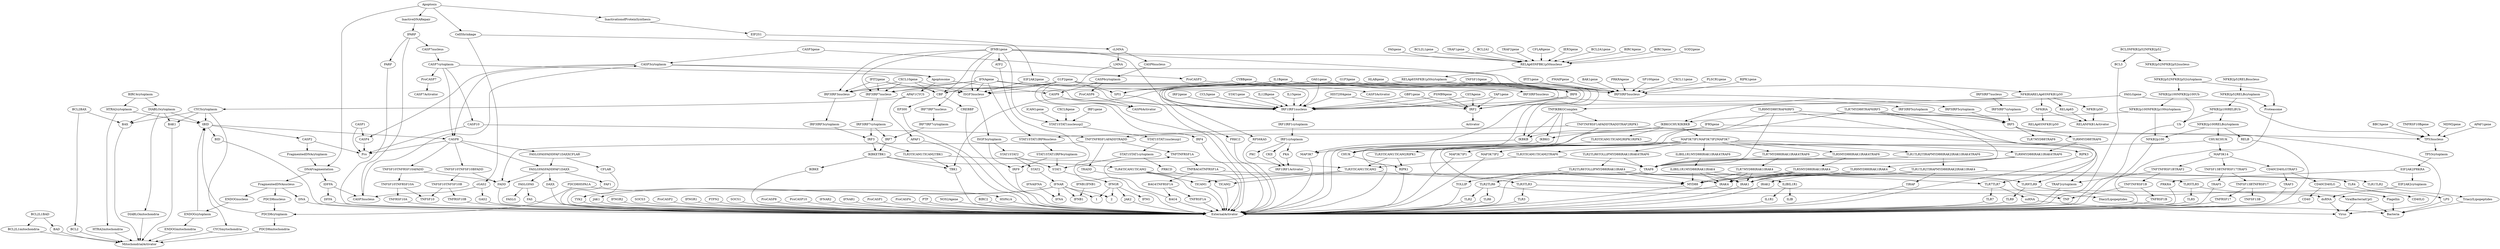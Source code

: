 digraph {
	graph [bb="0,0,10319,1188"];
	node [label="\N"];
	STAT1STAT1IRF9nucleus	[height=0.5,
		pos="5603.4,522",
		width=3.5566];
	STAT1STAT1IRF9cytoplasm	[height=0.5,
		pos="5666.4,450",
		width=3.8816];
	STAT1STAT1IRF9nucleus -> STAT1STAT1IRF9cytoplasm	[pos="e,5650.8,468.28 5618.6,504.05 5626.3,495.58 5635.6,485.17 5644.1,475.82"];
	IRF9	[height=0.5,
		pos="5774.4,378",
		width=0.92075];
	STAT1STAT1IRF9cytoplasm -> IRF9	[pos="e,5753.8,392.36 5692.3,432.23 5708.2,421.93 5728.6,408.69 5745.1,398"];
	STAT1	[height=0.5,
		pos="5683.4,378",
		width=1.1193];
	STAT1STAT1IRF9cytoplasm -> STAT1	[pos="e,5679.2,396.1 5670.6,431.7 5672.5,423.9 5674.8,414.51 5676.9,405.83"];
	TLR2TLR6TOLLIPMYD88IRAK1IRAK4TRAF6	[height=0.5,
		pos="1276.4,450",
		width=6.0481];
	TLR2TLR6TOLLIPMYD88IRAK1IRAK4	[height=0.5,
		pos="1731.4,378",
		width=5.1815];
	TLR2TLR6TOLLIPMYD88IRAK1IRAK4TRAF6 -> TLR2TLR6TOLLIPMYD88IRAK1IRAK4	[pos="e,1636.9,393.54 1374.6,433.9 1448.9,422.45 1550.9,406.76 1626.8,395.08"];
	TRAF6	[height=0.5,
		pos="2846.4,378",
		width=1.1735];
	TLR2TLR6TOLLIPMYD88IRAK1IRAK4TRAF6 -> TRAF6	[pos="e,2816.3,390.65 1425.3,436.85 1451.3,435.01 1478.1,433.3 1503.4,432 1790.2,417.27 2512.6,445.95 2795.4,396 2799.1,395.35 2802.8,\
394.5 2806.6,393.51"];
	MYD88	[height=0.5,
		pos="2668.4,306",
		width=1.2457];
	TLR2TLR6TOLLIPMYD88IRAK1IRAK4 -> MYD88	[pos="e,2636.2,318.6 1861.6,365.08 1883.5,363.25 1906.1,361.48 1927.4,360 2232.4,338.79 2313.5,378.34 2614.4,324 2618.3,323.29 2622.3,\
322.38 2626.3,321.36"];
	IRAK1	[height=0.5,
		pos="2466.4,306",
		width=1.1193];
	TLR2TLR6TOLLIPMYD88IRAK1IRAK4 -> IRAK1	[pos="e,2437.2,318.52 1863.7,365.29 1885,363.47 1906.8,361.65 1927.4,360 2145.1,342.57 2203.5,368.16 2417.4,324 2420.8,323.31 2424.2,322.44 \
2427.6,321.47"];
	IRAK4	[height=0.5,
		pos="2565.4,306",
		width=1.1193];
	TLR2TLR6TOLLIPMYD88IRAK1IRAK4 -> IRAK4	[pos="e,2536.1,318.4 1862.4,365.18 1884.1,363.35 1906.4,361.56 1927.4,360 2188.5,340.69 2258.5,374.59 2515.4,324 2519,323.28 2522.8,322.37 \
2526.5,321.34"];
	TOLLIP	[height=0.5,
		pos="1919.4,306",
		width=1.2638];
	TLR2TLR6TOLLIPMYD88IRAK1IRAK4 -> TOLLIP	[pos="e,1887.5,318.87 1776,360.41 1806.9,348.88 1847.9,333.63 1878.1,322.38"];
	TLR2TLR6	[height=0.5,
		pos="1753.4,306",
		width=1.661];
	TLR2TLR6TOLLIPMYD88IRAK1IRAK4 -> TLR2TLR6	[pos="e,1748,324.1 1736.8,359.7 1739.3,351.9 1742.2,342.51 1745,333.83"];
	ExternalActivator	[height=0.5,
		pos="4206.4,162",
		width=2.5817];
	TRAF6 -> ExternalActivator	[pos="e,4113.5,163.27 2841,359.93 2831.8,326.85 2817.5,253.98 2856.4,216 2900.8,172.61 3795.1,164.74 4103.2,163.31"];
	PARP	[height=0.5,
		pos="36.397,882",
		width=1.011];
	PARP -> ExternalActivator	[pos="e,4113.5,163.52 36.397,863.95 36.397,837.29 36.397,784.11 36.397,739 36.397,739 36.397,739 36.397,305 36.397,261.45 40.872,239.72 \
77.397,216 120.94,187.72 3469.4,167.21 4103.4,163.58"];
	CBP	[height=0.5,
		pos="6376.4,738",
		width=0.84854];
	EP300	[height=0.5,
		pos="6540.4,522",
		width=1.1555];
	CBP -> EP300	[pos="e,6548.8,539.82 6401.6,727.56 6432.1,715.82 6481.6,695.88 6497.4,684 6530.7,658.98 6543.2,651.17 6557.4,612 6564.8,591.53 6559.2,\
567.19 6552.6,549.14"];
	CREBBP	[height=0.5,
		pos="6437.4,666",
		width=1.4263];
	CBP -> CREBBP	[pos="e,6423,683.47 6389.9,721.46 6397.7,712.57 6407.6,701.21 6416.3,691.16"];
	EP300 -> ExternalActivator	[pos="e,4299.3,163.53 6524.9,505.24 6515.6,495.16 6503.9,481.49 6495.4,468 6467.4,423.53 6488.4,392.87 6447.4,360 6384.4,309.5 6340,363.17 \
6269.4,324 6211.7,291.96 6227.7,242.95 6167.4,216 6082.1,177.86 4701.5,166.16 4309.5,163.6"];
	CREBBP -> ExternalActivator	[pos="e,4299.3,163.46 6465,650.8 6479.3,641.8 6495.4,628.7 6503.4,612 6510.3,597.57 6506.8,591.63 6503.4,576 6500.6,563.09 6413.8,368.2 \
6403.4,360 6340.4,310.22 6295.5,364.79 6226.4,324 6212.8,315.99 6148.6,222.8 6134.4,216 6051.6,176.4 4697.3,165.76 4309.4,163.52"];
	IL12Bgene	[height=0.5,
		pos="8399.4,738",
		width=1.6971];
	IRF1IRF1nucleus	[height=0.5,
		pos="8978.4,666",
		width=2.5276];
	IL12Bgene -> IRF1IRF1nucleus	[pos="e,8914,678.74 8443.3,725.28 8451.9,723.28 8460.9,721.4 8469.4,720 8649.5,690.38 8697.4,707.31 8878.4,684 8886.7,682.93 8895.3,681.68 \
8903.9,680.34"];
	IRF1IRF1cytoplasm	[height=0.5,
		pos="9465.4,594",
		width=2.8525];
	IRF1IRF1nucleus -> IRF1IRF1cytoplasm	[pos="e,9390.7,606.45 9050.7,655.01 9126.2,644.51 9248.2,627.42 9353.4,612 9362.3,610.7 9371.5,609.33 9380.7,607.94"];
	BCL2L1mitochondria	[height=0.5,
		pos="8551.4,90",
		width=3.0331];
	MitochondrialActivator	[height=0.5,
		pos="9387.4,18",
		width=3.2858];
	BCL2L1mitochondria -> MitochondrialActivator	[pos="e,9277.4,24.742 8628.1,77.162 8641.8,75.268 8656,73.455 8669.4,72 8879.2,49.174 9124.5,33.405 9267.3,25.311"];
	IL15gene	[height=0.5,
		pos="8532.4,738",
		width=1.4985];
	IL15gene -> IRF1IRF1nucleus	[pos="e,8912.8,678.55 8571.5,725.55 8579.4,723.5 8587.6,721.54 8595.4,720 8719.8,695.43 8753,702.63 8878.4,684 8886.3,682.82 8894.6,681.53 \
8902.8,680.19"];
	ISGF3nucleus	[height=0.5,
		pos="6510.4,738",
		width=2.0943];
	ISGF3cytoplasm	[height=0.5,
		pos="5836.4,522",
		width=2.4192];
	ISGF3nucleus -> ISGF3cytoplasm	[pos="e,5834.7,540 6452.4,726.39 6293.1,697.17 5859.8,617.32 5854.4,612 5838.3,596.1 5834.6,570.08 5834.5,550.27"];
	ISGF3cytoplasm -> IRF9	[pos="e,5789.3,394.5 5834.6,503.88 5832.1,485.42 5826.6,455.5 5815.4,432 5810.4,421.5 5803,411.11 5795.9,402.35"];
	STAT1STAT2	[height=0.5,
		pos="5932.4,450",
		width=1.9498];
	ISGF3cytoplasm -> STAT1STAT2	[pos="e,5910.1,467.23 5859.1,504.41 5871.9,495.1 5888,483.37 5901.9,473.27"];
	IRF9 -> ExternalActivator	[pos="e,4299.2,163.38 5774.3,359.77 5773,325.74 5764.8,250.26 5718.4,216 5661.8,174.24 4640.6,165.25 4309.3,163.44"];
	IFNGR2	[height=0.5,
		pos="3821.4,234",
		width=1.336];
	IFNGR2 -> ExternalActivator	[pos="e,4130.3,172.45 3856.8,221.67 3863.9,219.61 3871.4,217.61 3878.4,216 3959.7,197.39 4053.8,182.9 4120.3,173.81"];
	PDCD8nucleus	[height=0.5,
		pos="8864.4,234",
		width=2.2206];
	PDCD8cytoplasm	[height=0.5,
		pos="8864.4,162",
		width=2.5456];
	PDCD8nucleus -> PDCD8cytoplasm	[pos="e,8864.4,180.1 8864.4,215.7 8864.4,207.98 8864.4,198.71 8864.4,190.11"];
	tBID	[height=0.5,
		pos="8851.4,594",
		width=0.9027];
	PDCD8cytoplasm -> tBID	[pos="e,8873.3,580.64 8904.7,178.23 8922.2,186.79 8941.3,199.19 8953.4,216 8977,248.87 8972.4,264.55 8972.4,305 8972.4,451 8972.4,451 \
8972.4,451 8972.4,506.69 8917.8,551.62 8882,575.13"];
	PDCD8mitochondria	[height=0.5,
		pos="8864.4,90",
		width=2.9428];
	PDCD8cytoplasm -> PDCD8mitochondria	[pos="e,8864.4,108.1 8864.4,143.7 8864.4,135.98 8864.4,126.71 8864.4,118.11"];
	SOCS3	[height=0.5,
		pos="4015.4,234",
		width=1.2096];
	SOCS3 -> ExternalActivator	[pos="e,4164.8,178.25 4046.9,221.44 4076.4,210.65 4120.8,194.36 4155.3,181.72"];
	CASP8	[height=0.5,
		pos="7312.4,522",
		width=1.1735];
	Pro	[height=0.5,
		pos="6960.4,450",
		width=0.75];
	CASP8 -> Pro	[pos="e,6982.2,461.1 7271.5,516.99 7211.4,510.43 7096.1,495.33 7001.4,468 6998.2,467.08 6994.9,465.99 6991.7,464.81"];
	FASLGFASFADDFAF1DAXX	[height=0.5,
		pos="7063.4,378",
		width=3.8455];
	CASP8 -> FASLGFASFADDFAF1DAXX	[pos="e,7049,396.21 7270.5,519.32 7200.3,515.52 7063.9,503.63 7034.4,468 7019.4,449.87 7030.6,423.77 7043.2,404.52"];
	TNFSF10TNFRSF10AFADD	[height=0.5,
		pos="7865.4,378",
		width=3.8816];
	CASP8 -> TNFSF10TNFRSF10AFADD	[pos="e,7805.7,394.32 7347.8,511.9 7437.9,488.77 7676.9,427.39 7796,396.82"];
	FASLGFASFADDFAF1DAXXCFLAR	[height=0.5,
		pos="7214.4,450",
		width=4.7482];
	CASP8 -> FASLGFASFADDFAF1DAXXCFLAR	[pos="e,7238.3,468.04 7291.6,506.15 7278.6,496.83 7261.4,484.61 7246.6,474.04"];
	TNFSF10TNFSF10BFADD	[height=0.5,
		pos="7574.4,378",
		width=3.7011];
	CASP8 -> TNFSF10TNFSF10BFADD	[pos="e,7548.6,395.82 7341.2,508.81 7364.7,498.59 7398.7,483.26 7427.4,468 7466.9,447.02 7510.6,420.07 7540,401.35"];
	FADD	[height=0.5,
		pos="7412.4,306",
		width=1.0471];
	FASLGFASFADDFAF1DAXX -> FADD	[pos="e,7379.1,314.54 7138.5,362.88 7193.2,352.48 7269,337.8 7335.4,324 7346.4,321.72 7358.2,319.16 7369.2,316.73"];
	FASLGFAS	[height=0.5,
		pos="7265.4,306",
		width=1.6971];
	FASLGFASFADDFAF1DAXX -> FASLGFAS	[pos="e,7227.4,320.17 7109.7,360.94 7142,349.75 7185,334.86 7217.6,323.55"];
	FAF1	[height=0.5,
		pos="6540.4,306",
		width=0.97491];
	FASLGFASFADDFAF1DAXX -> FAF1	[pos="e,6566.7,318.2 6934.3,371.46 6837.3,365.19 6701.6,351.92 6585.4,324 6582.4,323.28 6579.3,322.42 6576.3,321.47"];
	DAXX	[height=0.5,
		pos="7111.4,306",
		width=1.0291];
	FASLGFASFADDFAF1DAXX -> DAXX	[pos="e,7100.2,323.31 7075,360.05 7080.9,351.5 7088.1,340.97 7094.6,331.56"];
	TNFSF10TNFRSF10AFADD -> FADD	[pos="e,7440.3,318.45 7766,365.24 7655.1,351.93 7487.6,331.2 7458.4,324 7455.6,323.31 7452.8,322.51 7449.9,321.64"];
	TNFSF10TNFRSF10A	[height=0.5,
		pos="8003.4,306",
		width=3.1233];
	TNFSF10TNFRSF10AFADD -> TNFSF10TNFRSF10A	[pos="e,7970.9,323.47 7898.1,360.41 7917.2,350.73 7941.4,338.43 7961.8,328.08"];
	FASLGFASFADDFAF1DAXXCFLAR -> FASLGFASFADDFAF1DAXX	[pos="e,7099,395.51 7178.2,432.23 7157.2,422.5 7130.6,410.16 7108.3,399.81"];
	CFLAR	[height=0.5,
		pos="7262.4,378",
		width=1.1916];
	FASLGFASFADDFAF1DAXXCFLAR -> CFLAR	[pos="e,7251,395.62 7226.3,431.7 7232,423.35 7239,413.18 7245.2,404.02"];
	TNFSF10TNFSF10BFADD -> FADD	[pos="e,7439.5,318.72 7536.4,360.59 7510,349.19 7475.1,334.1 7449,322.83"];
	TNFSF10TNFSF10B	[height=0.5,
		pos="7574.4,306",
		width=2.9608];
	TNFSF10TNFSF10BFADD -> TNFSF10TNFSF10B	[pos="e,7574.4,324.1 7574.4,359.7 7574.4,351.98 7574.4,342.71 7574.4,334.11"];
	NFKB2p100NFKB2p100cytoplasm	[height=0.5,
		pos="2684.4,666",
		width=4.7843];
	NFKB2p100	[height=0.5,
		pos="3088.4,522",
		width=1.8776];
	NFKB2p100NFKB2p100cytoplasm -> NFKB2p100	[pos="e,3021.3,524.65 2698.8,647.81 2717.2,627.22 2750.9,593.34 2787.4,576 2858.4,542.25 2948.1,529.81 3011.1,525.33"];
	IKBKGCHUKIKBKB	[height=0.5,
		pos="2600.4,594",
		width=2.8345];
	NFKB2p100NFKB2p100cytoplasm -> IKBKGCHUKIKBKB	[pos="e,2620.5,611.79 2664.1,648.05 2653.3,639.11 2640,628.01 2628.3,618.27"];
	NFKB2p100 -> ExternalActivator	[pos="e,4114.3,164.73 3137.8,509.54 3146.6,507.61 3155.8,505.68 3164.4,504 3212.2,494.69 3348.9,505.13 3380.4,468 3390.7,455.79 3388.1,\
446.01 3380.4,432 3365.9,405.76 3346.6,414.96 3323.4,396 3306.2,381.98 3263.1,344.39 3254.4,324 3235.6,279.83 3218.4,250.88 3251.4,\
216 3280.3,185.4 3863.7,170.01 4104.1,164.94"];
	IKBKG	[height=0.5,
		pos="2768.4,522",
		width=1.1735];
	IKBKGCHUKIKBKB -> IKBKG	[pos="e,2739.3,535.12 2638.5,577.12 2665.9,565.71 2702.6,550.41 2730,538.98"];
	IKBKB	[height=0.5,
		pos="1961.4,522",
		width=1.1555];
	IKBKGCHUKIKBKB -> IKBKB	[pos="e,1991.8,534.49 2526.9,581.44 2512.8,579.45 2498.2,577.53 2484.4,576 2275.3,552.73 2218.6,581.58 2012.4,540 2008.8,539.27 2005.1,\
538.37 2001.4,537.36"];
	CHUK	[height=0.5,
		pos="4139.4,450",
		width=1.1193];
	IKBKGCHUKIKBKB -> CHUK	[pos="e,4106.4,460.51 2686.4,584.22 2718.1,581.24 2754.4,578.12 2787.4,576 3210.4,548.8 3320,594.36 3740.4,540 3872,522.98 4024.2,483.35 \
4096.7,463.22"];
	TLR3TICAM1TICAM2RIPK1RIPK3	[height=0.5,
		pos="3562.4,522",
		width=4.694];
	IKBKGCHUKIKBKB -> TLR3TICAM1TICAM2RIPK1RIPK3	[pos="e,3444.2,534.87 2687.4,584.54 2718.9,581.62 2754.7,578.47 2787.4,576 3052.5,555.96 3119.4,560.64 3384.4,540 3400.4,538.75 3417.2,\
537.31 3433.9,535.81"];
	MAP3K7IP1MAP3K7IP2MAP3K7	[height=0.5,
		pos="2184.4,522",
		width=4.5315];
	IKBKGCHUKIKBKB -> MAP3K7IP1MAP3K7IP2MAP3K7	[pos="e,2269.9,537.39 2529.4,581.05 2460.6,569.48 2356,551.87 2279.9,539.08"];
	ProCASP2	[height=0.5,
		pos="5338.4,234",
		width=1.6249];
	ProCASP2 -> ExternalActivator	[pos="e,4298,165.26 5296.9,221.27 5288.2,219.19 5279.1,217.29 5270.4,216 5086.8,188.75 4537.3,171.66 4308.3,165.54"];
	BCL2BAX	[height=0.5,
		pos="10255,666",
		width=1.5526];
	BCL2	[height=0.5,
		pos="9892.4,90",
		width=1.011];
	BCL2BAX -> BCL2	[pos="e,9895.4,107.99 10216,653.21 10125,625.49 9907.4,555.99 9907.4,523 9907.4,523 9907.4,523 9907.4,233 9907.4,192.77 9901.4,146.49 \
9897,117.99"];
	BAX	[height=0.5,
		pos="9844.4,594",
		width=0.84854];
	BCL2BAX -> BAX	[pos="e,9869,604.69 10215,653.54 10207,651.49 10198,649.53 10190,648 10060,623.12 10023,641.96 9893.4,612 9888.6,610.89 9883.6,609.48 \
9878.8,607.95"];
	BCL2 -> MitochondrialActivator	[pos="e,9494,25.852 9863.5,78.808 9855.5,76.27 9846.7,73.77 9838.4,72 9726.2,47.97 9595.8,34.133 9504.2,26.665"];
	BAX -> MitochondrialActivator	[pos="e,9504.8,20.47 9840.4,576.06 9834.6,549.55 9824.4,496.56 9824.4,451 9824.4,451 9824.4,451 9824.4,161 9824.4,119.53 9828.2,98.632 \
9796.4,72 9754.8,37.12 9618.9,24.968 9515,20.855"];
	STAT1STAT2 -> STAT1	[pos="e,5713.9,389.97 5883.2,437.06 5842.5,426.92 5783.4,411.59 5732.4,396 5729.5,395.11 5726.5,394.15 5723.5,393.17"];
	STAT2	[height=0.5,
		pos="6101.4,378",
		width=1.1193];
	STAT1STAT2 -> STAT2	[pos="e,6072.7,390.87 5967.8,434.33 5995.8,422.73 6034.8,406.57 6063.5,394.71"];
	cLMNA	[height=0.5,
		pos="8237.4,954",
		width=1.2457];
	LMNA	[height=0.5,
		pos="8239.4,882",
		width=1.1193];
	cLMNA -> LMNA	[pos="e,8238.9,900.1 8237.9,935.7 8238.1,927.98 8238.4,918.71 8238.6,910.11"];
	CASP6nucleus	[height=0.5,
		pos="9278.4,882",
		width=2.1665];
	cLMNA -> CASP6nucleus	[pos="e,9204.5,887.97 8281.5,950.04 8440.1,939.37 8984.1,902.79 9194.4,888.65"];
	LMNA -> ExternalActivator	[pos="e,4299.2,163.24 8246.1,863.81 8255.7,837.4 8272.4,785.06 8272.4,739 8272.4,739 8272.4,739 8272.4,521 8272.4,436.77 8297,397.51 8372.4,\
360 8445.8,323.48 8498.4,384.81 8553.4,324 8585.7,288.34 8594.2,250.22 8560.4,216 8521.8,176.94 4965,165.12 4309.6,163.27"];
	CASP6cytoplasm	[height=0.5,
		pos="10141,810",
		width=2.4914];
	CASP6nucleus -> CASP6cytoplasm	[pos="e,10066,819.67 9352.3,876.23 9480.7,867.76 9753.4,849.01 9983.4,828 10007,825.87 10032,823.28 10055,820.77"];
	TRAF5	[height=0.5,
		pos="4445.4,306",
		width=1.1735];
	TRAF5 -> ExternalActivator	[pos="e,4299.7,162.44 4477.5,294.24 4518.9,280.19 4586,256.82 4589.4,252 4598.6,238.88 4599.9,228.06 4589.4,216 4553.8,175.14 4410.8,164.74 \
4310,162.63"];
	TLR5MYD88IRAK1IRAK4TRAF6	[height=0.5,
		pos="1671.4,450",
		width=4.4232];
	TLR5MYD88IRAK1IRAK4TRAF6 -> TRAF6	[pos="e,2816,390.69 1781.1,436.89 1800.5,435.04 1820.5,433.31 1839.4,432 2051.5,417.29 2586.2,434 2795.4,396 2799,395.34 2802.7,394.49 \
2806.4,393.51"];
	TLR5MYD88IRAK1IRAK4	[height=0.5,
		pos="2064.4,378",
		width=3.5566];
	TLR5MYD88IRAK1IRAK4TRAF6 -> TLR5MYD88IRAK1IRAK4	[pos="e,1988.4,392.54 1752.8,434.5 1818.7,422.76 1911.2,406.29 1978.3,394.34"];
	TLR5MYD88IRAK1IRAK4 -> MYD88	[pos="e,2635.9,318.5 2155.4,365.24 2170.7,363.39 2186.5,361.57 2201.4,360 2384.6,340.65 2433.7,359.88 2614.4,324 2618.2,323.24 2622.2,\
322.3 2626.2,321.26"];
	TLR5MYD88IRAK1IRAK4 -> IRAK1	[pos="e,2436.6,318.32 2155.4,365.29 2243,353.65 2369.2,335.87 2417.4,324 2420.5,323.22 2423.8,322.33 2427,321.37"];
	TLR5MYD88IRAK1IRAK4 -> IRAK4	[pos="e,2535.6,318.31 2156.5,365.45 2171.5,363.61 2186.9,361.73 2201.4,360 2340.9,343.35 2378.3,354.78 2515.4,324 2518.8,323.23 2522.3,\
322.32 2525.8,321.31"];
	TLR5TLR5	[height=0.5,
		pos="2064.4,306",
		width=1.661];
	TLR5MYD88IRAK1IRAK4 -> TLR5TLR5	[pos="e,2064.4,324.1 2064.4,359.7 2064.4,351.98 2064.4,342.71 2064.4,334.11"];
	TLR1TLR2TIRAPMYD88IRAK2IRAK1IRAK4	[height=0.5,
		pos="1317.4,378",
		width=5.8314];
	TLR1TLR2	[height=0.5,
		pos="1252.4,306",
		width=1.661];
	TLR1TLR2TIRAPMYD88IRAK2IRAK1IRAK4 -> TLR1TLR2	[pos="e,1267.8,323.62 1301.3,359.7 1293.3,351.09 1283.6,340.55 1274.8,331.17"];
	IRAK2	[height=0.5,
		pos="1536.4,306",
		width=1.1193];
	TLR1TLR2TIRAPMYD88IRAK2IRAK1IRAK4 -> IRAK2	[pos="e,1504.4,317.21 1369,360.5 1407.4,348.23 1459.1,331.71 1494.8,320.29"];
	TLR1TLR2TIRAPMYD88IRAK2IRAK1IRAK4 -> MYD88	[pos="e,2636.2,318.7 1461.3,364.87 1486,363.05 1511.4,361.33 1535.4,360 1774.9,346.67 2377.9,364.39 2614.4,324 2618.3,323.33 2622.3,322.45 \
2626.4,321.44"];
	TIRAP	[height=0.5,
		pos="1377.4,306",
		width=1.1013];
	TLR1TLR2TIRAPMYD88IRAK2IRAK1IRAK4 -> TIRAP	[pos="e,1363.6,323.14 1332.2,359.7 1339.7,350.97 1348.9,340.24 1357,330.75"];
	TLR1TLR2TIRAPMYD88IRAK2IRAK1IRAK4 -> IRAK1	[pos="e,2437.5,318.59 1462.2,364.96 1486.6,363.14 1511.7,361.41 1535.4,360 1731.2,348.37 2224.7,360.54 2417.4,324 2420.8,323.35 2424.3,\
322.51 2427.8,321.55"];
	TLR1TLR2TIRAPMYD88IRAK2IRAK1IRAK4 -> IRAK4	[pos="e,2536.2,318.52 1461.6,364.92 1486.2,363.09 1511.5,361.37 1535.4,360 1753,347.53 2301.1,363.49 2515.4,324 2519,323.33 2522.8,322.45 \
2526.5,321.44"];
	TriacylLipopeptides	[height=0.5,
		pos="910.4,234",
		width=2.8525];
	TLR1TLR2 -> TriacylLipopeptides	[pos="e,974.6,248.14 1204.5,295.19 1147.4,283.51 1051.4,263.85 984.63,250.19"];
	IRAK2 -> ExternalActivator	[pos="e,4113.8,163.79 1574.7,300.15 1604.5,296.48 1647.1,291.48 1684.4,288 1795.5,277.63 2081.9,293.86 2185.4,252 2208.5,242.65 2205.1,\
224.82 2228.4,216 2316.6,182.6 3709.9,167.5 4103.6,163.88"];
	MYD88 -> ExternalActivator	[pos="e,4113.7,163.36 2697.8,292.22 2719.7,282.25 2750.2,267.54 2775.4,252 2798.1,238.02 2798.3,224.92 2823.4,216 2942.8,173.65 3803.7,\
165.11 4103.7,163.41"];
	TIRAP -> ExternalActivator	[pos="e,4113.6,163.42 1413.4,298.5 1434.9,294.88 1462.6,290.58 1487.4,288 1561,280.34 2085.5,283.62 2152.4,252 2172,242.73 2165.6,225 \
2185.4,216 2273.3,175.96 3704,165.59 4103.5,163.47"];
	IRAK1 -> ExternalActivator	[pos="e,4114.1,164.37 2496.6,293.98 2503.1,291.83 2509.9,289.71 2516.4,288 2598.6,266.26 2630.1,293.46 2704.4,252 2723.4,241.42 2717.7,\
225.1 2737.4,216 2799.2,187.45 3780.2,169.65 4103.7,164.53"];
	IRAK4 -> ExternalActivator	[pos="e,4113.4,162.65 2595.9,294.16 2602,292.06 2608.4,289.92 2614.4,288 2668.7,270.66 2688,280.38 2737.4,252 2757.6,240.41 2753.9,225.01 \
2775.4,216 2896.6,165.07 3795.1,162.12 4103.1,162.63"];
	NFKBIARELAp65NFKB1p50	[height=0.5,
		pos="2394.4,738",
		width=3.9719];
	NFKBIARELAp65NFKB1p50 -> IKBKGCHUKIKBKB	[pos="e,2565.9,611.11 2418.3,720.25 2432.3,710.14 2450.2,696.78 2465.4,684 2483.2,669.02 2484.6,661.69 2503.4,648 2519.9,635.99 2539.4,\
624.82 2556.6,615.86"];
	TNFIKBKGComplex	[height=0.5,
		pos="2977.4,666",
		width=2.8525];
	NFKBIARELAp65NFKB1p50 -> TNFIKBKGComplex	[pos="e,2903.7,678.61 2497.3,725.48 2633.1,710.25 2856.3,685.2 2865.4,684 2874.6,682.79 2884.2,681.44 2893.7,680.06"];
	NFKBIA	[height=0.5,
		pos="2140.4,666",
		width=1.336];
	NFKBIARELAp65NFKB1p50 -> NFKBIA	[pos="e,2176.5,677.94 2335.2,721.53 2296.1,711.17 2243.6,697.09 2197.4,684 2193.8,682.98 2190.1,681.91 2186.4,680.83"];
	RELAp65	[height=0.5,
		pos="2260.4,666",
		width=1.4985];
	NFKBIARELAp65NFKB1p50 -> RELAp65	[pos="e,2288.3,681.57 2362.6,720.41 2343,710.17 2317.8,697 2297.3,686.29"];
	NFKB1p50	[height=0.5,
		pos="2394.4,666",
		width=1.7151];
	NFKBIARELAp65NFKB1p50 -> NFKB1p50	[pos="e,2394.4,684.1 2394.4,719.7 2394.4,711.98 2394.4,702.71 2394.4,694.11"];
	TNFTNFRSF1AFADDTRADDTRAF2RIPK1	[height=0.5,
		pos="3628.4,594",
		width=5.6509];
	TNFIKBKGComplex -> TNFTNFRSF1AFADDTRADDTRAF2RIPK1	[pos="e,3504.6,608.31 3062.5,655.85 3172.4,644.03 3365,623.32 3494.6,609.39"];
	TNFIKBKGComplex -> IKBKG	[pos="e,2767.2,540.11 2905.8,652.97 2859.1,643.68 2803.8,629.47 2787.4,612 2772,595.59 2767.8,569.84 2767.2,550.26"];
	TNFIKBKGComplex -> IKBKB	[pos="e,1991.8,534.46 2904.3,653.31 2891.3,651.41 2878,649.56 2865.4,648 2782.1,637.7 2565.8,646.76 2489.4,612 2468.2,602.37 2472.6,585.49 \
2451.4,576 2362,536.08 2108.3,559.62 2012.4,540 2008.8,539.26 2005.1,538.35 2001.4,537.34"];
	TNFIKBKGComplex -> CHUK	[pos="e,4107.4,461.1 3073.6,659.52 3296.8,646.74 3831.7,615.79 3840.4,612 3861.7,602.73 3860.7,591.09 3878.4,576 3898.4,558.93 3904.9,\
556.45 3925.4,540 3944.9,524.42 3946.5,515.9 3968.4,504 4016.2,478.02 4033.4,484.17 4085.4,468 4089.4,466.75 4093.6,465.45 4097.8,\
464.14"];
	RELANFKB1Activator	[height=0.5,
		pos="2330.4,594",
		width=3.1233];
	NFKBIA -> RELANFKB1Activator	[pos="e,2287.7,610.74 2173.5,652.81 2202.3,642.18 2244.6,626.59 2278.1,614.28"];
	RELAp65NFKB1p50	[height=0.5,
		pos="2094.4,594",
		width=2.9247];
	NFKBIA -> RELAp65NFKB1p50	[pos="e,2105.5,611.96 2129.5,648.41 2124,640.08 2117.3,629.8 2111.1,620.49"];
	RELAp65 -> RELANFKB1Activator	[pos="e,2313.3,612.12 2276.6,648.76 2285.4,640.01 2296.4,629.03 2306.1,619.28"];
	NFKB1p50 -> RELANFKB1Activator	[pos="e,2345.9,611.96 2379.2,648.41 2371.3,639.73 2361.4,628.95 2352.7,619.34"];
	ViralBacterialCpG	[height=0.5,
		pos="4485.4,234",
		width=2.6359];
	Virus	[height=0.5,
		pos="8080.4,162",
		width=0.97491];
	ViralBacterialCpG -> Virus	[pos="e,8045.2,163.03 4559.3,222.68 4581.2,220.02 4605.2,217.49 4627.4,216 5334.3,168.39 7679.4,163.51 8035,163.05"];
	Bacteria	[height=0.5,
		pos="1473.4,162",
		width=1.3902];
	ViralBacterialCpG -> Bacteria	[pos="e,1523.5,162.93 4420.1,220.86 4407.3,218.89 4394,217.14 4381.4,216 3800,163.46 1896.7,162.59 1533.5,162.92"];
	IFNGR	[height=0.5,
		pos="5689.4,306",
		width=1.1735];
	IFNG	[height=0.5,
		pos="4112.4,234",
		width=0.99297];
	IFNGR -> IFNG	[pos="e,4138.6,246.56 5647.5,302.99 5576.3,299.63 5427.4,292.74 5301.4,288 5047.2,278.43 4406.9,301.62 4157.4,252 4154.4,251.4 4151.3,\
250.62 4148.2,249.73"];
	1	[height=0.5,
		pos="6026.4,234",
		width=0.75];
	IFNGR -> 1	[pos="e,6005.8,245.86 5729,299.37 5799.1,289.18 5942.2,267.31 5990.4,252 5992.3,251.39 5994.3,250.69 5996.2,249.94"];
	2	[height=0.5,
		pos="6098.4,234",
		width=0.75];
	IFNGR -> 2	[pos="e,6077.9,245.98 5729,299.69 5821.8,287.22 6046.5,256.76 6062.4,252 6064.3,251.42 6066.3,250.75 6068.3,250.02"];
	JAK2	[height=0.5,
		pos="3920.4,234",
		width=0.92075];
	IFNGR -> JAK2	[pos="e,3944.8,246.58 5647.5,302.93 5576.4,299.47 5427.4,292.45 5301.4,288 5152.7,282.74 4108.1,282.41 3962.4,252 3959.7,251.45 3957,250.73 \
3954.4,249.92"];
	JAK2 -> ExternalActivator	[pos="e,4139.1,174.42 3945.5,222.04 3951,219.86 3956.8,217.72 3962.4,216 4017.2,199.09 4080.6,185.5 4129,176.31"];
	CASP3cytoplasm	[height=0.5,
		pos="7076.4,882",
		width=2.4914];
	CASP3cytoplasm -> CASP8	[pos="e,7270.7,524.93 7065.8,863.79 7050.9,837.77 7025.4,786.41 7025.4,739 7025.4,739 7025.4,739 7025.4,665 7025.4,561.31 7177.8,533.33 \
7260.5,525.79"];
	ProCASP3	[height=0.5,
		pos="7127.4,810",
		width=1.6249];
	CASP3cytoplasm -> ProCASP3	[pos="e,7115.2,827.79 7088.7,864.05 7094.9,855.63 7102.4,845.28 7109.2,835.97"];
	CASP4	[height=0.5,
		pos="6987.4,522",
		width=1.1735];
	CASP3cytoplasm -> CASP4	[pos="e,6987.4,540.05 7049.2,864.66 7036,855.43 7021,842.78 7011.4,828 6989.1,793.62 6987.4,779.97 6987.4,739 6987.4,739 6987.4,739 6987.4,\
665 6987.4,625 6987.4,578.65 6987.4,550.08"];
	Apoptosome	[height=0.5,
		pos="8176.4,810",
		width=1.8776];
	CASP3cytoplasm -> Apoptosome	[pos="e,8128.8,822.94 7161.6,876.35 7225.2,872.89 7314.2,868.09 7392.4,864 7707,847.54 7788.2,870.54 8100.4,828 8106.3,827.19 8112.5,826.16 \
8118.6,825"];
	CASP3Activator	[height=0.5,
		pos="7286.4,738",
		width=2.3651];
	ProCASP3 -> CASP3Activator	[pos="e,7251.2,754.48 7159.6,794.83 7183.3,784.41 7215.7,770.11 7241.9,758.59"];
	CASP4 -> Pro	[pos="e,6966.9,467.79 6980.9,504.05 6977.8,496.06 6974,486.33 6970.6,477.4"];
	CASP9	[height=0.5,
		pos="10141,738",
		width=1.1735];
	Apoptosome -> CASP9	[pos="e,10111,750.65 8243.8,808.31 8562.1,804.88 9905.9,788.57 10090,756 10094,755.35 10098,754.5 10102,753.51"];
	APAF1CYCS	[height=0.5,
		pos="7798.4,738",
		width=1.8776];
	Apoptosome -> APAF1CYCS	[pos="e,7854.8,748.09 8127,797.6 8118.2,795.66 8109,793.72 8100.4,792 8019.5,775.87 7926,759.86 7864.7,749.73"];
	STAT1STAT1nucleusp1	[height=0.5,
		pos="5061.4,522",
		width=3.2678];
	STAT1STAT1cytoplasm	[height=0.5,
		pos="5083.4,450",
		width=3.2678];
	STAT1STAT1nucleusp1 -> STAT1STAT1cytoplasm	[pos="e,5078,468.1 5066.8,503.7 5069.3,495.9 5072.2,486.51 5075,477.83"];
	STAT1STAT1cytoplasm -> STAT1	[pos="e,5644.7,383.51 5173.9,438.44 5302.6,423.43 5534,396.43 5634.5,384.7"];
	PRKCD	[height=0.5,
		pos="4348.4,378",
		width=1.2457];
	STAT1STAT1cytoplasm -> PRKCD	[pos="e,4380.6,390.53 5000.8,437.12 4986.1,435.23 4970.8,433.43 4956.4,432 4710.9,407.62 4644.9,441.37 4402.4,396 4398.5,395.27 4394.5,\
394.34 4390.5,393.3"];
	TP53nucleus	[height=0.5,
		pos="6315.4,522",
		width=1.9498];
	TP53cytoplasm	[height=0.5,
		pos="6285.4,450",
		width=2.2748];
	TP53nucleus -> TP53cytoplasm	[pos="e,6292.8,468.28 6308.1,504.05 6304.7,496.09 6300.6,486.41 6296.8,477.51"];
	EIF2AK2PRKRA	[height=0.5,
		pos="6282.4,378",
		width=2.3651];
	TP53cytoplasm -> EIF2AK2PRKRA	[pos="e,6283.1,396.1 6284.7,431.7 6284.3,423.98 6283.9,414.71 6283.6,406.11"];
	IFNAIFNA	[height=0.5,
		pos="6652.4,306",
		width=1.6249];
	IFNA	[height=0.5,
		pos="6911.4,234",
		width=0.95686];
	IFNAIFNA -> IFNA	[pos="e,6885.2,246.01 6696.3,293.99 6704.3,291.98 6712.6,289.92 6720.4,288 6786.1,271.79 6803.9,272.49 6868.4,252 6870.8,251.23 6873.3,\
250.4 6875.7,249.53"];
	DiacylLipopeptides	[height=0.5,
		pos="1304.4,234",
		width=2.7623];
	DiacylLipopeptides -> Bacteria	[pos="e,1441.8,176.08 1342.3,217.29 1369.1,206.18 1405,191.31 1432.5,179.94"];
	IRF1cytoplasm	[height=0.5,
		pos="9571.4,522",
		width=2.2387];
	IRF1IRF1cytoplasm -> IRF1cytoplasm	[pos="e,9546.8,539.23 9490.5,576.41 9504.7,567.02 9522.7,555.15 9538.1,544.98"];
	BAD	[height=0.5,
		pos="8709.4,90",
		width=0.86659];
	BAD -> MitochondrialActivator	[pos="e,9275.8,23.988 8732.7,77.647 8738,75.434 8743.8,73.376 8749.4,72 8844,48.605 9108.5,32.388 9265.6,24.496"];
	IFNB1gene	[height=0.5,
		pos="6039.4,954",
		width=1.7693];
	IFNB1gene -> CBP	[pos="e,6376.2,756.2 6096.5,945.8 6166.9,933.86 6285.4,903.3 6352.4,828 6367.5,811.05 6373.2,785.59 6375.3,766.23"];
	IFNB1gene -> IRF1IRF1nucleus	[pos="e,8914.5,678.87 6102.3,951.23 6390.9,943.05 7573.8,909 7590.4,900 7642,872.07 7615.2,820.73 7666.4,792 7773,732.15 8095.2,778.57 \
8215.4,756 8267.6,746.19 8277.2,729.81 8329.4,720 8569.7,674.86 8635.5,712.53 8878.4,684 8886.9,683 8895.8,681.77 8904.6,680.42"];
	IFNB1gene -> ISGF3nucleus	[pos="e,6531.9,755.52 6099.6,947.91 6224.8,935.92 6506.2,901.25 6562.4,828 6578.4,807.1 6558.8,780.81 6539.3,762.24"];
	STAT1STAT1nucleusp2	[height=0.5,
		pos="5036.4,594",
		width=3.2678];
	IFNB1gene -> STAT1STAT1nucleusp2	[pos="e,5127.7,605.42 6018.6,936.71 5974.7,903.37 5868.5,827.52 5766.4,792 5655.4,753.39 5609.7,808.28 5504.4,756 5489.2,748.45 5411.6,\
655.62 5396.4,648 5373.6,636.53 5236,618.41 5137.7,606.61"];
	IRF3IRF3nucleus	[height=0.5,
		pos="5963.4,738",
		width=2.5276];
	IFNB1gene -> IRF3IRF3nucleus	[pos="e,5969.6,756.18 6033.4,936.07 6023.1,906.73 6001.1,844.51 5982.4,792 5979.4,783.49 5976,774.22 5973,765.84"];
	IRF5IRF5nucleus	[height=0.5,
		pos="5366.4,738",
		width=2.5276];
	IFNB1gene -> IRF5IRF5nucleus	[pos="e,5433.9,750.18 5977.5,949.53 5930.3,944.34 5865.4,931.53 5817.4,900 5767.2,867.08 5788.1,822.39 5736.4,792 5633.9,731.79 5589,773.5 \
5471.4,756 5462.5,754.67 5453.1,753.23 5443.9,751.77"];
	RELAp65NFBK1p50nucleus	[height=0.5,
		pos="3966.4,882",
		width=3.9177];
	IFNB1gene -> RELAp65NFBK1p50nucleus	[pos="e,4100.8,887.54 5976.5,950.88 5692.2,941.28 4523.1,901.8 4111,887.88"];
	IRF3IRF7nucleus	[height=0.5,
		pos="6163.4,738",
		width=2.5276];
	IFNB1gene -> IRF3IRF7nucleus	[pos="e,6112.7,752.98 6036.5,935.9 6032.2,904.35 6027.5,836.17 6058.4,792 6069.3,776.4 6086.2,765.13 6103.3,757.11"];
	ATF2	[height=0.5,
		pos="6565.4,882",
		width=0.97491];
	IFNB1gene -> ATF2	[pos="e,6532,888.16 6096.8,945.99 6176.4,936.17 6325,917.56 6451.4,900 6474.7,896.76 6500.7,892.9 6522,889.68"];
	STAT1STAT1nucleusp2 -> STAT1STAT1nucleusp1	[pos="e,5055.3,540.1 5042.6,575.7 5045.4,567.81 5048.8,558.3 5051.9,549.55"];
	IRF3IRF3cytoplasm	[height=0.5,
		pos="4858.4,666",
		width=2.8525];
	IRF3IRF3nucleus -> IRF3IRF3cytoplasm	[pos="e,4930,678.97 5879.1,731.12 5828.5,727.67 5762.8,723.35 5704.4,720 5378.3,701.3 5295.4,716.55 4970.4,684 4960.6,683.02 4950.3,681.76 \
4940.1,680.38"];
	IRF5IRF5cytoplasm	[height=0.5,
		pos="4412.4,666",
		width=2.8525];
	IRF5IRF5nucleus -> IRF5IRF5cytoplasm	[pos="e,4484.2,678.96 5277.6,734.02 5123.6,728.28 4797.5,713.55 4523.4,684 4514,682.98 4504.1,681.74 4494.4,680.39"];
	RELAp65NFKB1p50cytoplasm	[height=0.5,
		pos="2745.4,810",
		width=4.2427];
	RELAp65NFBK1p50nucleus -> RELAp65NFKB1p50cytoplasm	[pos="e,2879.6,818.7 3840.6,873.79 3612.3,860.7 3131.2,833.12 2889.9,819.28"];
	IRF3IRF7cytoplasm	[height=0.5,
		pos="5536.4,594",
		width=2.8525];
	IRF3IRF7nucleus -> IRF3IRF7cytoplasm	[pos="e,5582,610.18 6097.3,725.56 6086,723.66 6074.4,721.75 6063.4,720 5956,702.89 5927.4,708.28 5821.4,684 5777.4,673.91 5661.2,636.3 \
5591.5,613.33"];
	ATF2 -> ExternalActivator	[pos="e,4299.3,163.43 6576.1,864.72 6591.8,839.09 6619.4,787.27 6619.4,739 6619.4,739 6619.4,739 6619.4,665 6619.4,592.37 6621.6,570.04 \
6591.4,504 6574.2,466.38 6508.8,381.42 6473.4,360 6405.8,319.12 6367.9,363.34 6299.4,324 6271.4,307.93 6231.7,229.53 6202.4,216 \
6115.9,176.05 4705.8,165.63 4309.4,163.48"];
	PMAIPgene	[height=0.5,
		pos="5070.4,810",
		width=1.8054];
	PMAIPgene -> IRF5IRF5nucleus	[pos="e,5310.5,752.22 5118.3,797.68 5167.7,785.98 5245.2,767.65 5300.5,754.59"];
	ILIBIL1R1MYD88IRAK1IRAK4TRAF6	[height=0.5,
		pos="2030.4,450",
		width=5.0551];
	ILIBIL1R1MYD88IRAK1IRAK4TRAF6 -> TRAF6	[pos="e,2816,390.56 2158.3,437.15 2179.4,435.33 2201,433.55 2221.4,432 2476.3,412.67 2544.5,444.83 2795.4,396 2799,395.3 2802.7,394.41 \
2806.4,393.41"];
	ILIBIL1R1MYD88IRAK1IRAK4	[height=0.5,
		pos="2361.4,378",
		width=4.1885];
	ILIBIL1R1MYD88IRAK1IRAK4TRAF6 -> ILIBIL1R1MYD88IRAK1IRAK4	[pos="e,2290.7,393.95 2103.9,433.46 2156.3,422.37 2226.8,407.46 2280.8,396.04"];
	ILIBIL1R1MYD88IRAK1IRAK4 -> MYD88	[pos="e,2634.8,318.13 2439.9,362.62 2490.1,352.92 2556.4,339.16 2614.4,324 2617.9,323.08 2621.6,322.06 2625.2,321"];
	ILIBIL1R1MYD88IRAK1IRAK4 -> IRAK1	[pos="e,2445,321.27 2386.5,360.23 2401.6,350.2 2420.8,337.39 2436.6,326.86"];
	ILIBIL1R1MYD88IRAK1IRAK4 -> IRAK4	[pos="e,2534.4,317.63 2408.5,360.85 2443.7,348.76 2491.4,332.39 2524.9,320.89"];
	ILIBIL1R1	[height=0.5,
		pos="2350.4,306",
		width=1.6068];
	ILIBIL1R1MYD88IRAK1IRAK4 -> ILIBIL1R1	[pos="e,2353.1,324.1 2358.7,359.7 2357.5,351.98 2356,342.71 2354.7,334.11"];
	TAP1gene	[height=0.5,
		pos="9707.4,738",
		width=1.6068];
	TAP1gene -> IRF1IRF1nucleus	[pos="e,9067.9,669.38 9665.8,725.29 9657.4,723.27 9648.7,721.37 9640.4,720 9442.7,687.25 9208.3,674.54 9078.2,669.75"];
	IRF2	[height=0.5,
		pos="9508.4,666",
		width=0.92075];
	TAP1gene -> IRF2	[pos="e,9534.1,677.67 9668.5,724.56 9636.6,714.2 9590.3,698.8 9550.4,684 9548.2,683.17 9545.9,682.3 9543.5,681.4"];
	Activator	[height=0.5,
		pos="9639.4,594",
		width=1.4804];
	IRF2 -> Activator	[pos="e,9611.8,609.72 9531.2,652.81 9550.9,642.27 9579.8,626.85 9602.7,614.59"];
	IL1R1	[height=0.5,
		pos="2657.4,234",
		width=1.0652];
	ILIBIL1R1 -> IL1R1	[pos="e,2628.8,246.18 2393.2,293.71 2401.2,291.71 2409.5,289.73 2417.4,288 2502.6,269.26 2526.2,274.92 2610.4,252 2613.3,251.21 2616.3,\
250.31 2619.3,249.36"];
	ILIB	[height=0.5,
		pos="2570.4,234",
		width=0.84854];
	ILIBIL1R1 -> ILIB	[pos="e,2546.9,245.53 2393.4,293.84 2430.1,283.95 2484.2,268.54 2530.4,252 2532.8,251.15 2535.2,250.24 2537.6,249.29"];
	BAK1	[height=0.5,
		pos="9308.4,594",
		width=1.011];
	BAK1 -> MitochondrialActivator	[pos="e,9407.7,35.916 9314.4,576.12 9336,514.52 9409.6,295.62 9433.4,108 9435.4,92.127 9439,86.989 9433.4,72 9429.5,61.448 9422.4,51.604 \
9414.9,43.335"];
	IFNGR1	[height=0.5,
		pos="6669.4,234",
		width=1.336];
	IFNGR1 -> ExternalActivator	[pos="e,4299.3,163.58 6635.4,221.24 6627.9,219.11 6619.9,217.19 6612.4,216 6383.2,179.97 4740.2,166.56 4309.5,163.65"];
	BCL3NFKB2p52NFKB2p52	[height=0.5,
		pos="266.4,954",
		width=3.8455];
	BCL3	[height=0.5,
		pos="127.4,882",
		width=1.011];
	BCL3NFKB2p52NFKB2p52 -> BCL3	[pos="e,152.27,895.53 233.46,936.41 211.68,925.44 183.21,911.11 161.25,900.05"];
	NFKB2p52NFKB2p52nucleus	[height=0.5,
		pos="330.4,882",
		width=4.1344];
	BCL3NFKB2p52NFKB2p52 -> NFKB2p52NFKB2p52nucleus	[pos="e,314.6,900.28 281.89,936.05 289.64,927.58 299.16,917.17 307.71,907.82"];
	BCL3 -> ExternalActivator	[pos="e,4113.8,163.52 116.93,864.69 101.48,839.03 74.397,787.15 74.397,739 74.397,739 74.397,739 74.397,305 74.397,261.81 77.4,239.86 \
113.4,216 156.27,187.58 3472.4,167.2 4103.3,163.58"];
	NFKB2p52NFKB2p52cytoplasm	[height=0.5,
		pos="330.4,810",
		width=4.4593];
	NFKB2p52NFKB2p52nucleus -> NFKB2p52NFKB2p52cytoplasm	[pos="e,330.4,828.1 330.4,863.7 330.4,855.98 330.4,846.71 330.4,838.11"];
	STAT1 -> IFNGR	[pos="e,5687.9,324.1 5684.9,359.7 5685.5,351.98 5686.3,342.71 5687.1,334.11"];
	IFNAR	[height=0.5,
		pos="6391.4,306",
		width=1.1555];
	STAT2 -> IFNAR	[pos="e,6355.8,315.6 6136.1,368.63 6188.4,355.99 6287.6,332.05 6345.7,318.02"];
	IRF7IRF7cytoplasm	[height=0.5,
		pos="5313.4,594",
		width=2.8525];
	IRF7	[height=0.5,
		pos="5313.4,522",
		width=0.92075];
	IRF7IRF7cytoplasm -> IRF7	[pos="e,5313.4,540.1 5313.4,575.7 5313.4,567.98 5313.4,558.71 5313.4,550.11"];
	IKBKETBK1	[height=0.5,
		pos="4880.4,450",
		width=1.8596];
	IRF7 -> IKBKETBK1	[pos="e,4928.9,462.41 5281.6,516.58 5206.3,506.07 5018.8,479.6 4956.4,468 4950.7,466.94 4944.8,465.76 4938.8,464.52"];
	Ub	[height=0.5,
		pos="2823.4,594",
		width=0.75];
	Ub -> ExternalActivator	[pos="e,4113.4,162.16 2850.3,591.95 3000.2,586.04 3724.7,556.63 3740.4,540 3751.4,528.36 3750.8,516.12 3740.4,504 3669.7,421.96 3590.4,\
526.7 3499.4,468 3467.4,447.35 3418.4,360.14 3406.4,324 3391.2,278.41 3368.6,251.08 3401.4,216 3448.4,165.82 3896.7,161.44 4103.2,\
162.12"];
	FADD -> ExternalActivator	[pos="e,4299.7,162.75 7379.9,296.61 7337.9,285.47 7267.5,265.61 7244.4,252 7224.3,240.2 7227.9,224.8 7206.4,216 7069.8,160.15 4822.7,161.65 \
4310,162.73"];
	PTPN2	[height=0.5,
		pos="6816.4,234",
		width=1.1916];
	PTPN2 -> ExternalActivator	[pos="e,4299.2,163.45 6784.5,221.84 6776.4,219.47 6767.7,217.29 6759.4,216 6515,177.74 4756.4,165.91 4309.5,163.5"];
	TLR7TLR7	[height=0.5,
		pos="6081.4,306",
		width=1.661];
	TLR7	[height=0.5,
		pos="5226.4,234",
		width=0.97491];
	TLR7TLR7 -> TLR7	[pos="e,5252.2,246.31 6039,293.18 6030.2,291.14 6021.1,289.27 6012.4,288 5686.1,240.34 5594.2,319.08 5271.4,252 5268.2,251.34 5264.9,250.48 \
5261.7,249.51"];
	ssRNA	[height=0.5,
		pos="7837.4,234",
		width=1.1555];
	TLR7TLR7 -> ssRNA	[pos="e,7807.6,246.58 6138.5,300.59 6190.9,296.69 6270.8,291.15 6340.4,288 6661.5,273.47 7469.8,307.43 7786.4,252 7790.1,251.35 7793.9,\
250.48 7797.7,249.48"];
	TLR7 -> ExternalActivator	[pos="e,4298.7,164.32 5200.8,221.54 5194.8,219.34 5188.5,217.31 5182.4,216 5018.2,180.74 4524.2,168.32 4308.8,164.5"];
	ssRNA -> Virus	[pos="e,8049.7,170.95 7868.9,222.22 7875.3,220.1 7882.1,217.93 7888.4,216 7940.3,200.19 8000.8,183.84 8039.7,173.56"];
	ProCASP6	[height=0.5,
		pos="10260,738",
		width=1.6249];
	CASP6Activator	[height=0.5,
		pos="10096,666",
		width=2.3651];
	ProCASP6 -> CASP6Activator	[pos="e,10133,682.43 10228,723 10203,712.51 10169,698.02 10142,686.41"];
	CFLAR -> ExternalActivator	[pos="e,4299.4,162.79 7242.3,361.98 7228.8,351.64 7210.7,337.41 7195.4,324 7169.5,301.29 7116.2,229.25 7084.4,216 6954,161.64 4808.4,161.96 \
4309.5,162.78"];
	TLR2	[height=0.5,
		pos="2360.4,234",
		width=0.97491];
	TLR2 -> ExternalActivator	[pos="e,4114,164.08 2387,222.14 2394.1,219.67 2402,217.37 2409.4,216 2575.7,185.45 3747.7,168.65 4103.9,164.21"];
	TLR3TICAM1TICAM2	[height=0.5,
		pos="3954.4,378",
		width=3.0692];
	TLR3TLR3	[height=0.5,
		pos="3749.4,306",
		width=1.661];
	TLR3TICAM1TICAM2 -> TLR3TLR3	[pos="e,3787.3,319.95 3909.2,361.55 3875.9,350.19 3830.8,334.79 3797,323.24"];
	TICAM2	[height=0.5,
		pos="3509.4,306",
		width=1.336];
	TLR3TICAM1TICAM2 -> TICAM2	[pos="e,3544.4,318.39 3874.4,365.58 3861,363.7 3847.3,361.78 3834.4,360 3715.3,343.57 3683.9,349.25 3566.4,324 3562.5,323.16 3558.4,322.18 \
3554.4,321.13"];
	TICAM1	[height=0.5,
		pos="3623.4,306",
		width=1.336];
	TLR3TICAM1TICAM2 -> TICAM1	[pos="e,3659.1,318.24 3879.8,364.63 3824.5,354.95 3747.3,340.41 3680.4,324 3676.6,323.07 3672.7,322.05 3668.8,320.98"];
	dsRNA	[height=0.5,
		pos="8323.4,234",
		width=1.1735];
	TLR3TLR3 -> dsRNA	[pos="e,8293.3,246.75 3803.5,298.16 3835.9,294.39 3877.9,290.07 3915.4,288 4157.1,274.65 8033.6,291.76 8272.4,252 8276.1,251.39 8279.8,\
250.56 8283.6,249.59"];
	TLR3	[height=0.5,
		pos="2900.4,234",
		width=0.97491];
	TLR3TLR3 -> TLR3	[pos="e,2926.2,246.3 3707,293.18 3698.2,291.14 3689.1,289.27 3680.4,288 3356.8,240.66 3265.6,318.6 2945.4,252 2942.2,251.34 2938.9,250.48 \
2935.7,249.51"];
	TICAM2 -> ExternalActivator	[pos="e,4113.4,162.63 3488.2,289.6 3464.9,270.8 3433.2,238.72 3454.4,216 3497.7,169.53 3907.7,163.06 4103.4,162.65"];
	TICAM1 -> ExternalActivator	[pos="e,4113.4,162.74 3587.1,293.98 3541.6,280.02 3469.1,257.14 3465.4,252 3456.1,239.01 3454.5,227.71 3465.4,216 3507.9,170.33 3909.7,\
163.42 4103.2,162.77"];
	TNFSF13BTNFRSF17	[height=0.5,
		pos="4908.4,306",
		width=3.1414];
	TNFSF13B	[height=0.5,
		pos="4983.4,234",
		width=1.7151];
	TNFSF13BTNFRSF17 -> TNFSF13B	[pos="e,4965.9,251.31 4926.6,288.05 4936.1,279.16 4947.9,268.11 4958.3,258.41"];
	TNFRSF17	[height=0.5,
		pos="4842.4,234",
		width=1.7151];
	TNFSF13BTNFRSF17 -> TNFRSF17	[pos="e,4858.2,251.79 4892.4,288.05 4884.2,279.37 4874.1,268.64 4865.1,259.11"];
	TNFRSF17 -> ExternalActivator	[pos="e,4295.5,167.45 4797.9,221.33 4789.2,219.32 4780,217.43 4771.4,216 4609.4,189.14 4418.7,174.79 4305.5,168.04"];
	PKC	[height=0.5,
		pos="9506.4,450",
		width=0.84854];
	IRF1IRF1Activator	[height=0.5,
		pos="9586.4,378",
		width=2.7261];
	PKC -> IRF1IRF1Activator	[pos="e,9567.3,395.7 9523,434.5 9533.6,425.23 9547.5,413.01 9559.7,402.4"];
	CASP10	[height=0.5,
		pos="6695.4,594",
		width=1.336];
	CASP10 -> Pro	[pos="e,6934.7,456.09 6710.3,576.66 6729.1,556.91 6763.2,523.88 6798.4,504 6838.9,481.11 6890.8,466.34 6924.8,458.36"];
	TNFTNFRSF1AFADDTRADD	[height=0.5,
		pos="6084.4,522",
		width=3.9719];
	CASP10 -> TNFTNFRSF1AFADDTRADD	[pos="e,6186.2,534.66 6650,587.8 6554.8,576.89 6332,551.37 6196.2,535.81"];
	TNFTNFRSF1AFADDTRADD -> FADD	[pos="e,7416.7,323.99 6182.4,508.87 6200.3,506.98 6218.9,505.25 6236.4,504 6300.6,499.42 7347.1,511.65 7394.4,468 7431,434.23 7425.6,370.18 \
7418.8,333.87"];
	TNFTNFRSF1A	[height=0.5,
		pos="6103.4,450",
		width=2.2929];
	TNFTNFRSF1AFADDTRADD -> TNFTNFRSF1A	[pos="e,6098.8,468.1 6089.1,503.7 6091.2,495.9 6093.8,486.51 6096.1,477.83"];
	TRADD	[height=0.5,
		pos="5464.4,450",
		width=1.2277];
	TNFTNFRSF1AFADDTRADD -> TRADD	[pos="e,5496.3,462.51 5982.6,509.27 5965.9,507.43 5948.6,505.61 5932.4,504 5748.2,485.71 5698.9,504.5 5517.4,468 5513.7,467.26 5509.9,\
466.36 5506.2,465.35"];
	IRF2gene	[height=0.5,
		pos="8660.4,738",
		width=1.5526];
	IRF2gene -> IRF1IRF1nucleus	[pos="e,8916.1,679.16 8701.9,725.81 8709.7,723.81 8717.8,721.79 8725.4,720 8786.1,705.71 8855.5,691.32 8906.2,681.14"];
	FASLGgene	[height=0.5,
		pos="7118.4,738",
		width=1.8054];
	FASLGgene -> IRF1IRF1nucleus	[pos="e,8915.6,679.12 7163.9,725.01 7173.3,722.98 7183.1,721.15 7192.4,720 7936.2,627.61 8132.3,755 8878.4,684 8887.3,683.15 8896.6,681.98 \
8905.7,680.63"];
	FASLGgene -> TP53nucleus	[pos="e,6379.1,529.77 7073.7,724.8 7009.4,706.13 6888.2,666.78 6795.4,612 6773.9,599.33 6775.3,585.91 6752.4,576 6736,568.89 6509.7,543.81 \
6389.4,530.87"];
	IDFFA	[height=0.5,
		pos="8428.4,306",
		width=1.1193];
	DFFA	[height=0.5,
		pos="8420.4,234",
		width=1.011];
	IDFFA -> DFFA	[pos="e,8422.4,252.1 8426.4,287.7 8425.5,279.98 8424.5,270.71 8423.5,262.11"];
	CASP3nucleus	[height=0.5,
		pos="7353.4,954",
		width=2.1665];
	IDFFA -> CASP3nucleus	[pos="e,7354.8,935.82 8397.2,317.51 8389.7,319.81 8381.8,322.12 8374.4,324 8291.9,344.81 8267.2,333.43 8186.4,360 8010.2,417.92 7556.8,\
581.52 7433.4,720 7379.7,780.29 7361.7,878.38 7355.9,925.72"];
	DFFA -> ExternalActivator	[pos="e,4299.1,163.29 8394.1,221.53 8387.7,219.26 8380.9,217.21 8374.4,216 8168.7,177.85 4931.7,165.37 4309.4,163.32"];
	CASP3nucleus -> CASP3cytoplasm	[pos="e,7129.8,896.51 7302.9,940.24 7257.1,928.66 7189.3,911.52 7139.8,899.02"];
	CKII	[height=0.5,
		pos="9586.4,450",
		width=0.86659];
	CKII -> IRF1IRF1Activator	[pos="e,9586.4,396.1 9586.4,431.7 9586.4,423.98 9586.4,414.71 9586.4,406.11"];
	TNFSF10	[height=0.5,
		pos="8054.4,234",
		width=1.5346];
	TNFSF10TNFRSF10A -> TNFSF10	[pos="e,8042.2,251.79 8015.7,288.05 8021.9,279.63 8029.4,269.28 8036.2,259.97"];
	TNFRSF10A	[height=0.5,
		pos="8195.4,234",
		width=1.8957];
	TNFSF10TNFRSF10A -> TNFRSF10A	[pos="e,8157,249 8046.5,289.29 8076.4,278.38 8116.3,263.83 8147.3,252.54"];
	DIABLOcytoplasm	[height=0.5,
		pos="9854.4,666",
		width=2.6359];
	DIABLOcytoplasm -> BAX	[pos="e,9846.8,612.1 9851.9,647.7 9850.8,639.98 9849.5,630.71 9848.3,622.11"];
	DIABLOcytoplasm -> BAK1	[pos="e,9335.2,606.46 9787.1,653.28 9774.9,651.36 9762.3,649.51 9750.4,648 9574.6,625.7 9526.1,651.67 9353.4,612 9350.6,611.35 9347.7,\
610.57 9344.8,609.69"];
	DIABLOmitochondria	[height=0.5,
		pos="9678.4,90",
		width=3.0331];
	DIABLOcytoplasm -> DIABLOmitochondria	[pos="e,9698.8,107.95 9835.4,648.32 9825.1,638.55 9812.9,625.5 9804.4,612 9781.9,576.14 9770.4,565.34 9770.4,523 9770.4,523 9770.4,523 \
9770.4,233 9770.4,185.21 9733.2,140.81 9706.1,114.79"];
	DIABLOcytoplasm -> tBID	[pos="e,8883.7,596.46 9788,653.09 9775.5,651.16 9762.6,649.35 9750.4,648 9581,629.22 9048.2,603.99 8893.8,596.92"];
	DIABLOmitochondria -> MitochondrialActivator	[pos="e,9447.7,33.505 9619.5,74.834 9572.7,63.585 9507.2,47.82 9457.7,35.909"];
	tBID -> CASP8	[pos="e,7354.3,524.91 8818.9,591.52 8623.7,582.64 7607.6,536.43 7364.6,525.38"];
	CASP2	[height=0.5,
		pos="8436.4,522",
		width=1.1735];
	tBID -> CASP2	[pos="e,8474.9,529.49 8820.5,587.8 8749,575.72 8571.2,545.74 8484.9,531.18"];
	BID	[height=0.5,
		pos="8754.4,522",
		width=0.79437];
	tBID -> BID	[pos="e,8772.5,536.09 8832.2,579.17 8817.6,568.61 8797.3,553.94 8781.1,542.24"];
	BIRC4cytoplasm	[height=0.5,
		pos="9993.4,738",
		width=2.4373];
	BIRC4cytoplasm -> DIABLOcytoplasm	[pos="e,9886.3,683.06 9961.9,721.12 9942.2,711.21 9916.6,698.35 9895.4,687.65"];
	HTRA2cytoplasm	[height=0.5,
		pos="9650.4,666",
		width=2.5276];
	BIRC4cytoplasm -> HTRA2cytoplasm	[pos="e,9711.2,679.41 9933.7,724.81 9874.4,712.72 9783.7,694.21 9721,681.41"];
	HTRA2cytoplasm -> tBID	[pos="e,8883.9,596.39 9586.2,653.19 9574.4,651.26 9562,649.43 9550.4,648 9302.9,617.64 9003.7,601.92 8894.2,596.86"];
	HTRA2mitochondria	[height=0.5,
		pos="9615.4,162",
		width=2.9067];
	HTRA2cytoplasm -> HTRA2mitochondria	[pos="e,9640.6,179.65 9670.9,648.25 9681.4,638.65 9693.6,625.78 9701.4,612 9721.6,576.34 9725.4,563.97 9725.4,523 9725.4,523 9725.4,523 \
9725.4,305 9725.4,254.47 9681.3,211.02 9649,185.93"];
	PDCD8mitochondria -> MitochondrialActivator	[pos="e,9298.8,29.987 8940.4,77.458 8953.1,75.592 8966.1,73.712 8978.4,72 9084.3,57.25 9205.7,41.681 9288.6,31.263"];
	RIPK3	[height=0.5,
		pos="3372.4,378",
		width=1.1193];
	RIPK3 -> ExternalActivator	[pos="e,4114.5,164.86 3338.2,368.12 3316,360.4 3288.9,346.78 3275.4,324 3250.9,282.72 3242.4,250.89 3275.4,216 3303.5,186.25 3868.3,170.43 \
4104.2,165.09"];
	CCL5gene	[height=0.5,
		pos="8792.4,738",
		width=1.6249];
	CCL5gene -> IRF1IRF1nucleus	[pos="e,8937.9,682.23 8827.8,723.67 8856.3,712.96 8896.6,697.78 8928.4,685.83"];
	NFKB2p100NFKB2p100Ub	[height=0.5,
		pos="2693.4,738",
		width=3.8455];
	NFKB2p100NFKB2p100Ub -> NFKB2p100NFKB2p100cytoplasm	[pos="e,2686.6,684.1 2691.2,719.7 2690.2,711.98 2689,702.71 2687.9,694.11"];
	NFKB2p100NFKB2p100Ub -> Ub	[pos="e,2845.2,605.15 2813.1,728.88 2922.9,720.17 3071.2,704.75 3089.4,684 3143.9,621.72 3051.4,664.95 2864.4,612 2861.2,611.1 2857.9,\
610.02 2854.7,608.85"];
	MAP3K14	[height=0.5,
		pos="4448.4,450",
		width=1.5887];
	TNFSF13BTNFRSF17TRAF5	[height=0.5,
		pos="4802.4,378",
		width=4.008];
	MAP3K14 -> TNFSF13BTNFRSF17TRAF5	[pos="e,4719.2,392.72 4490.5,437.68 4498.4,435.69 4506.7,433.71 4514.4,432 4579.1,417.72 4652.7,404.24 4709.2,394.44"];
	CD40CD40LGTRAF3	[height=0.5,
		pos="5071.4,378",
		width=2.9608];
	MAP3K14 -> CD40CD40LGTRAF3	[pos="e,4996,390.77 4489.4,437.3 4497.6,435.27 4506.2,433.37 4514.4,432 4708.3,399.36 4760,418.27 4955.4,396 4965.3,394.88 4975.6,393.56 \
4985.8,392.18"];
	TNFTNFRSF1BTRAF2	[height=0.5,
		pos="4525.4,378",
		width=3.1775];
	MAP3K14 -> TNFTNFRSF1BTRAF2	[pos="e,4506.8,395.88 4466.3,432.76 4476.1,423.86 4488.4,412.65 4499.2,402.78"];
	TNFSF13BTNFRSF17TRAF5 -> TRAF5	[pos="e,4476.7,318.27 4707.9,364.38 4647,355.33 4566.5,341.64 4496.4,324 4493.2,323.19 4489.9,322.28 4486.6,321.31"];
	TNFSF13BTNFRSF17TRAF5 -> TNFSF13BTNFRSF17	[pos="e,4883.2,323.63 4827.8,360.23 4841.8,350.97 4859.4,339.34 4874.6,329.32"];
	CD40CD40LG	[height=0.5,
		pos="5217.4,306",
		width=2.0943];
	CD40CD40LGTRAF3 -> CD40CD40LG	[pos="e,5185.2,322.43 5105.3,360.76 5126.3,350.66 5153.6,337.59 5176,326.86"];
	TRAF3	[height=0.5,
		pos="5081.4,306",
		width=1.1735];
	CD40CD40LGTRAF3 -> TRAF3	[pos="e,5079,324.1 5073.9,359.7 5075,351.98 5076.3,342.71 5077.5,334.11"];
	TNFTNFRSF1B	[height=0.5,
		pos="4694.4,306",
		width=2.3109];
	TNFTNFRSF1BTRAF2 -> TNFTNFRSF1B	[pos="e,4657.5,322.26 4564.2,360.94 4589.2,350.59 4621.8,337.07 4648.1,326.16"];
	TRAF2cytoplasm	[height=0.5,
		pos="4013.4,306",
		width=2.4734];
	TNFTNFRSF1BTRAF2 -> TRAF2cytoplasm	[pos="e,4085.1,316.73 4442.7,365.55 4429.2,363.69 4415.4,361.79 4402.4,360 4296.4,345.46 4174.2,328.82 4095.4,318.13"];
	EIF2S1	[height=0.5,
		pos="7810.4,1026",
		width=1.2638];
	EIF2AK2gene	[height=0.5,
		pos="7750.4,810",
		width=2.0762];
	EIF2S1 -> EIF2AK2gene	[pos="e,7755.2,828.23 7805.6,1007.8 7795.2,970.75 7770.5,882.81 7758,838.1"];
	EIF2AK2gene -> IRF1IRF1nucleus	[pos="e,8991.9,684.08 7802.6,797.01 7813.1,795.01 7824.1,793.2 7834.4,792 7899,784.52 8959.1,802.69 9004.4,756 9020.8,739.06 9009.9,712.35 \
8997.6,692.61"];
	EIF2AK2gene -> ISGF3nucleus	[pos="e,6584.8,741.19 7685.1,801.21 7656.1,797.98 7621.6,794.42 7590.4,792 7220,763.26 6776.9,747.28 6594.8,741.51"];
	SOCS1	[height=0.5,
		pos="7452.4,234",
		width=1.2096];
	SOCS1 -> ExternalActivator	[pos="e,4299.4,162.89 7421.4,221.2 7414.6,219.07 7407.3,217.16 7400.4,216 7090.3,163.96 4823.7,162.53 4309.8,162.88"];
	ProCASP8	[height=0.5,
		pos="7572.4,234",
		width=1.6249];
	ProCASP8 -> ExternalActivator	[pos="e,4299.5,163.21 7531.6,221.04 7523,218.98 7514,217.14 7505.4,216 7182.8,173.08 4833.5,164.6 4309.7,163.23"];
	ProCASP10	[height=0.5,
		pos="7713.4,234",
		width=1.7873];
	ProCASP10 -> ExternalActivator	[pos="e,4299.5,163.27 7668.3,221.05 7658.8,218.99 7648.8,217.14 7639.4,216 7302.3,175.14 4845.6,165.03 4309.5,163.3"];
	TNFRSF1B	[height=0.5,
		pos="4699.4,234",
		width=1.7512];
	TNFRSF1B -> ExternalActivator	[pos="e,4286.9,171.07 4652.3,221.89 4642.4,219.77 4632.1,217.69 4622.4,216 4510.9,196.63 4381.4,181.24 4296.9,172.14"];
	BCL2A1	[height=0.5,
		pos="3403.4,954",
		width=1.336];
	BCL2A1 -> RELAp65NFBK1p50nucleus	[pos="e,3839.1,889.78 3438.1,941.53 3445.4,939.44 3453.1,937.46 3460.4,936 3583.8,911.35 3726.6,897.72 3829,890.48"];
	TNFTNFRSF1B -> TNFRSF1B	[pos="e,4698.2,252.1 4695.6,287.7 4696.2,279.98 4696.8,270.71 4697.5,262.11"];
	TNF	[height=0.5,
		pos="5678.4,234",
		width=0.84854];
	TNFTNFRSF1B -> TNF	[pos="e,5648.9,238.8 4752.6,293.02 4763.8,291.07 4775.4,289.28 4786.4,288 5112.6,250.08 5197,278.03 5524.4,252 5563.4,248.9 5607.9,243.83 \
5638.9,240.03"];
	TRAF2cytoplasm -> ExternalActivator	[pos="e,4116.6,166.67 3939.3,295.99 3860.3,285.63 3744.7,267.98 3731.4,252 3721.2,239.69 3720.7,227.92 3731.4,216 3755.9,188.58 3974.5,\
173.71 4106.5,167.17"];
	IRF3	[height=0.5,
		pos="4870.4,522",
		width=0.92075];
	IRF3IRF3cytoplasm -> IRF3	[pos="e,4868.9,540.19 4859.8,647.87 4861.9,623.67 4865.6,579.21 4868.1,550.39"];
	TLR3TICAM1TICAM2TBK1	[height=0.5,
		pos="4659.4,450",
		width=3.7733];
	IRF3 -> TLR3TICAM1TICAM2TBK1	[pos="e,4707.6,466.98 4842.8,511.85 4811.1,501.32 4758,483.73 4717.2,470.16"];
	IRF3 -> IKBKETBK1	[pos="e,4878,468.1 4872.9,503.7 4874,495.98 4875.3,486.71 4876.5,478.11"];
	TOLLIP -> ExternalActivator	[pos="e,4113.8,163.96 1956.7,295.62 1969,292.82 1982.7,289.97 1995.4,288 2085.6,274.01 2321.2,289.46 2404.4,252 2425.6,242.45 2420.9,224.94 \
2442.4,216 2519.3,184.01 3738.4,168.13 4103.7,164.07"];
	CXCL10gene	[height=0.5,
		pos="6272.4,810",
		width=1.9679];
	CXCL10gene -> CBP	[pos="e,6356.8,752.17 6296.3,792.94 6311.7,782.52 6332,768.89 6348.3,757.94"];
	CXCL10gene -> ISGF3nucleus	[pos="e,6464.9,752.38 6316.9,795.92 6356,784.41 6413.1,767.62 6455.1,755.26"];
	CXCL10gene -> IRF3IRF3nucleus	[pos="e,6020.8,752 6221.4,797.44 6169.3,785.65 6088.2,767.28 6030.9,754.28"];
	CXCL10gene -> IRF3IRF7nucleus	[pos="e,6188.8,755.31 6247.7,793.12 6232.8,783.59 6213.7,771.33 6197.5,760.89"];
	TLR3TICAM1TICAM2TRAF6	[height=0.5,
		pos="2708.4,450",
		width=3.9358];
	TLR3TICAM1TICAM2TRAF6 -> TRAF6	[pos="e,2820.4,392.2 2741.1,432.41 2762.2,421.7 2789.6,407.79 2811.2,396.84"];
	TLR3TICAM1TICAM2TRAF6 -> TLR3TICAM1TICAM2	[pos="e,3877.7,391.04 2824.1,439.55 2859.8,436.85 2899.2,434.08 2935.4,432 3334.6,409.07 3436.2,432.09 3834.4,396 3845.1,395.03 3856.4,\
393.76 3867.5,392.36"];
	FragmentedDNAnucleus	[height=0.5,
		pos="8805.4,306",
		width=3.4664];
	FragmentedDNAnucleus -> PDCD8nucleus	[pos="e,8850.2,251.79 8819.7,288.05 8826.9,279.54 8835.7,269.07 8843.6,259.68"];
	DNA	[height=0.5,
		pos="8734.4,234",
		width=0.9027];
	FragmentedDNAnucleus -> DNA	[pos="e,8750,250.36 8788.2,288.05 8778.9,278.9 8767.3,267.47 8757.3,257.57"];
	ENDOGnucleus	[height=0.5,
		pos="9083.4,234",
		width=2.3109];
	FragmentedDNAnucleus -> ENDOGnucleus	[pos="e,9031.2,248.14 8864.7,290.07 8910.8,278.45 8974.7,262.37 9021.5,250.59"];
	DNA -> ExternalActivator	[pos="e,4299.6,163.06 8705.4,225.74 8689.4,222.06 8668.9,217.96 8650.4,216 8206.7,168.88 4936.4,163.64 4310,163.07"];
	ENDOGcytoplasm	[height=0.5,
		pos="9096.4,162",
		width=2.6359];
	ENDOGnucleus -> ENDOGcytoplasm	[pos="e,9093.2,180.1 9086.6,215.7 9088,207.98 9089.8,198.71 9091.4,190.11"];
	NFKB2p100RELBUb	[height=0.5,
		pos="3394.4,666",
		width=2.997];
	NFKB2p100RELBUb -> Ub	[pos="e,2844.7,605.22 3296,658.62 3165.8,649.58 2943.6,631.92 2864.4,612 2861,611.15 2857.5,610.06 2854.1,608.86"];
	NFKB2p100RELBcytoplasm	[height=0.5,
		pos="4029.4,594",
		width=3.9358];
	NFKB2p100RELBUb -> NFKB2p100RELBcytoplasm	[pos="e,3926.2,606.38 3471.4,653.3 3484.7,651.43 3498.5,649.58 3511.4,648 3671.9,628.37 3712.6,628.76 3873.4,612 3887.3,610.55 3901.8,\
609.01 3916.2,607.46"];
	NFKB2p100RELBcytoplasm -> NFKB2p100	[pos="e,3136,534.93 3920,582.48 3893.9,580.16 3866.2,577.85 3840.4,576 3540.3,554.52 3462.5,580.98 3164.4,540 3158.5,539.19 3152.3,538.15 \
3146.2,536.98"];
	RELB	[height=0.5,
		pos="4014.4,522",
		width=1.0291];
	NFKB2p100RELBcytoplasm -> RELB	[pos="e,4018.1,540.1 4025.7,575.7 4024,567.98 4022,558.71 4020.2,550.11"];
	CHUKCHUK	[height=0.5,
		pos="4139.4,522",
		width=1.9318];
	NFKB2p100RELBcytoplasm -> CHUKCHUK	[pos="e,4114.4,538.91 4055.7,576.23 4070.8,566.68 4089.7,554.61 4105.8,544.38"];
	InactiveDNARepair	[height=0.5,
		pos="7417.4,1098",
		width=2.7803];
	IPARP	[height=0.5,
		pos="7374.4,1026",
		width=1.1013];
	InactiveDNARepair -> IPARP	[pos="e,7384.7,1043.8 7407,1080.1 7401.9,1071.8 7395.7,1061.7 7390.1,1052.5"];
	IPARP -> PARP	[pos="e,45.899,899.63 7334.5,1024.9 6761.9,1023.9 207.63,1010.7 119.4,972 89.775,958.99 65.894,929.7 51.484,908.26"];
	IPARP -> CASP3nucleus	[pos="e,7358.6,972.28 7369.3,1008.1 7367,1000.3 7364.1,990.82 7361.5,982.08"];
	CASP7nucleus	[height=0.5,
		pos="7527.4,954",
		width=2.1665];
	IPARP -> CASP7nucleus	[pos="e,7494,970.28 7401.4,1012.6 7424.5,1002.1 7458.1,986.68 7484.9,974.46"];
	IFNAR2	[height=0.5,
		pos="1848.4,234",
		width=1.3179];
	IFNAR2 -> ExternalActivator	[pos="e,4113.5,163.68 1882.1,221.33 1889.7,219.17 1897.7,217.21 1905.4,216 2123.8,181.55 3684.6,167.05 4103.3,163.76"];
	EIF2AK2cytoplasm	[height=0.5,
		pos="8233.4,306",
		width=2.7623];
	EIF2AK2cytoplasm -> dsRNA	[pos="e,8304.1,250.04 8254.7,288.41 8267.1,278.77 8282.9,266.52 8296.2,256.19"];
	dsRNA -> Virus	[pos="e,8111.1,170.95 8291.4,222.04 8285.1,219.98 8278.6,217.88 8272.4,216 8220.5,200.19 8160,183.84 8121,173.56"];
	IRF3IRF7cytoplasm -> IRF7	[pos="e,5341.5,531.81 5488.6,577.98 5447.4,565.08 5389,546.72 5351.1,534.83"];
	IRF3IRF7cytoplasm -> IRF3	[pos="e,4898.5,531.68 5464.3,581.11 5451.3,579.22 5438,577.42 5425.4,576 5208,551.42 5150.2,576.24 4934.4,540 4925.8,538.56 4916.8,536.5 \
4908.2,534.29"];
	IFNB1IFNB1	[height=0.5,
		pos="6800.4,306",
		width=1.9859];
	IFNB1	[height=0.5,
		pos="7004.4,234",
		width=1.1374];
	IFNB1IFNB1 -> IFNB1	[pos="e,6973,245.77 6841.2,291 6876.7,278.82 6927.9,261.26 6963.4,249.06"];
	IFNAR1	[height=0.5,
		pos="1961.4,234",
		width=1.3179];
	IFNAR1 -> ExternalActivator	[pos="e,4113.9,163.79 1995.4,221.25 2002.9,219.12 2010.8,217.2 2018.4,216 2225.3,183.25 3698.7,167.6 4103.6,163.89"];
	ProCASP1	[height=0.5,
		pos="2085.4,234",
		width=1.6249];
	ProCASP1 -> ExternalActivator	[pos="e,4113.4,162.86 2127.8,221.47 2137.4,219.26 2147.7,217.25 2157.4,216 2539.7,166.46 3742.6,162.81 4103.2,162.86"];
	G1P3gene	[height=0.5,
		pos="9778.4,810",
		width=1.6249];
	IRF8	[height=0.5,
		pos="9854.4,738",
		width=0.92075];
	G1P3gene -> IRF8	[pos="e,9838.2,753.95 9796,792.76 9806.4,783.25 9819.5,771.1 9830.8,760.77"];
	IRF8 -> IRF1IRF1nucleus	[pos="e,9068.4,668.81 9824.9,729.69 9809.9,726.22 9791.3,722.34 9774.4,720 9525.6,685.47 9229.9,673.26 9078.6,669.08"];
	IRF8 -> IRF2	[pos="e,9533.4,678.27 9828.3,726.49 9821.6,724.07 9814.3,721.71 9807.4,720 9695.5,692.23 9661.8,713.86 9550.4,684 9547.9,683.34 9545.4,\
682.58 9542.9,681.74"];
	TNFTNFRSF1AFADDTRADDTRAF2RIPK1 -> TNFTNFRSF1AFADDTRADD	[pos="e,5987.2,535.24 3776.7,581.68 3810.1,579.47 3845.5,577.41 3878.4,576 4790.6,537.02 5021.3,598.81 5932.4,540 5946.8,539.07 5962,537.77 \
5976.9,536.29"];
	TNFTNFRSF1AFADDTRADDTRAF2RIPK1 -> TRAF2cytoplasm	[pos="e,4040.7,323.34 3695.9,577.01 3735.1,567.27 3785.4,554.02 3829.4,540 3872.8,526.17 3882.1,518.23 3925.4,504 3981.1,485.68 4010.8,\
509.33 4052.4,468 4087.1,433.55 4093.5,404.58 4073.4,360 4068,348.1 4058.5,337.8 4048.6,329.53"];
	RIPK1	[height=0.5,
		pos="3546.4,378",
		width=1.1193];
	TNFTNFRSF1AFADDTRADDTRAF2RIPK1 -> RIPK1	[pos="e,3575.4,390.64 3732.3,578.52 3786.4,566.07 3836.5,543.61 3811.4,504 3798.3,483.33 3655.1,423.1 3584.9,394.46"];
	IKBKG -> ExternalActivator	[pos="e,4114.3,164.61 2809.2,517.06 2928.3,505.52 3267.5,472.3 3271.4,468 3282.1,456.11 3273.9,447.8 3271.4,432 3263.5,382.16 3246.7,373.4 \
3236.4,324 3229.8,292.52 3231,284.11 3229.4,252 3228.6,236.02 3218.4,227.62 3229.4,216 3259.1,184.62 3859.4,169.63 4104,164.81"];
	IKBKB -> ExternalActivator	[pos="e,4113.2,162.7 1919.5,521.15 1662.8,521.92 311.64,523.31 245.4,468 214.35,442.08 226.4,419.45 226.4,379 226.4,379 226.4,379 226.4,\
305 226.4,176.36 670.22,226.92 798.4,216 1464.1,159.31 3607.2,161.39 4103.2,162.67"];
	CHUK -> ExternalActivator	[pos="e,4117.7,167.42 4142.3,431.85 4147,398.65 4151.6,325.56 4111.4,288 4054.7,235.1 3816.3,309.58 3764.4,252 3753.7,240.12 3753.8,227.97 \
3764.4,216 3786.8,190.77 3984.2,175.3 4107.5,168.01"];
	IRF5	[height=0.5,
		pos="4351.4,594",
		width=0.92075];
	IRF5IRF5cytoplasm -> IRF5	[pos="e,4365.2,610.83 4397.6,648.05 4389.9,639.2 4380.4,628.23 4371.9,618.57"];
	IRF5 -> Virus	[pos="e,8115.7,162.25 4384.4,591.81 4470.7,588.75 4710,580.5 4909.4,576 5182,569.85 7092.5,571.61 7363.4,540 7657.7,505.65 7730.7,481.73 \
8014.4,396 8056.8,383.18 8064.6,371.44 8107.4,360 8209.1,332.85 8246.9,370.29 8341.4,324 8362.3,313.77 8359.9,300.7 8379.4,288 8414.1,\
265.38 8442.4,286.5 8465.4,252 8474.3,238.68 8475.9,228.06 8465.4,216 8421.8,165.99 8218,161.54 8125.8,162.16"];
	TLR7MYD88TRAF6	[height=0.5,
		pos="4404.4,522",
		width=2.7984];
	IRF5 -> TLR7MYD88TRAF6	[pos="e,4391.3,540.29 4363.4,577.12 4369.8,568.63 4377.9,557.98 4385.2,548.38"];
	TLR9MYD88TRAF6	[height=0.5,
		pos="3274.4,522",
		width=2.7984];
	IRF5 -> TLR9MYD88TRAF6	[pos="e,3344.4,534.98 4319.3,589.29 4285,585.44 4228.9,579.51 4180.4,576 3827.2,550.47 3736.8,575.1 3384.4,540 3374.7,539.03 3364.5,537.78 \
3354.4,536.4"];
	RELB -> ExternalActivator	[pos="e,4228,179.66 4042.5,510.21 4048.4,508.07 4054.6,505.89 4060.4,504 4116.6,485.74 4146.1,509.23 4188.4,468 4260.4,397.88 4240.3,351.38 \
4255.4,252 4257.8,236.18 4261.2,230.9 4255.4,216 4251.1,205.1 4243.5,195.1 4235.4,186.79"];
	CHUKCHUK -> MAP3K14	[pos="e,4403.2,461.23 4190.1,509.52 4246,496.86 4335.6,476.56 4393.2,463.5"];
	CHUKCHUK -> CHUK	[pos="e,4139.4,468.1 4139.4,503.7 4139.4,495.98 4139.4,486.71 4139.4,478.11"];
	CASP2 -> Pro	[pos="e,6984.9,457.84 8394.1,520.47 8190,517.77 7307.1,504.15 7034.4,468 7021.3,466.27 7007.2,463.29 6994.8,460.31"];
	FragmentedDNAcytoplasm	[height=0.5,
		pos="8436.4,450",
		width=3.7913];
	CASP2 -> FragmentedDNAcytoplasm	[pos="e,8436.4,468.1 8436.4,503.7 8436.4,495.98 8436.4,486.71 8436.4,478.11"];
	DNAFragmentation	[height=0.5,
		pos="8482.4,378",
		width=2.8164];
	FragmentedDNAcytoplasm -> DNAFragmentation	[pos="e,8471,396.28 8447.5,432.05 8452.9,423.84 8459.5,413.79 8465.5,404.66"];
	IFNAR -> 1	[pos="e,6046.9,245.91 6350.6,302.13 6287.5,296.88 6163.3,283.25 6062.4,252 6060.5,251.4 6058.5,250.72 6056.5,249.98"];
	IFNAR -> 2	[pos="e,6123.5,241 6355.8,296.49 6299.2,282.97 6189.5,256.77 6133.4,243.35"];
	IFNAR -> IFNA	[pos="e,6885.9,246.45 6429.2,298.28 6449.2,294.88 6474.1,290.89 6496.4,288 6661.1,266.72 6706.9,290.92 6868.4,252 6871,251.37 6873.7,250.61 \
6876.3,249.77"];
	IFNAR -> IFNB1	[pos="e,6974.6,246.48 6429.2,298.11 6449.1,294.67 6474,290.69 6496.4,288 6699.1,263.66 6754.4,293.18 6954.4,252 6957.8,251.29 6961.3,250.42 \
6964.8,249.45"];
	TYK2	[height=0.5,
		pos="6330.4,234",
		width=0.97491];
	IFNAR -> TYK2	[pos="e,6344,250.67 6377.2,288.76 6369.4,279.71 6359.4,268.29 6350.7,258.3"];
	JAK1	[height=0.5,
		pos="6416.4,234",
		width=0.92075];
	IFNAR -> JAK1	[pos="e,6410.4,251.79 6397.4,288.05 6400.3,280.06 6403.8,270.33 6407,261.4"];
	ICAM1gene	[height=0.5,
		pos="5044.4,666",
		width=1.8054];
	ICAM1gene -> STAT1STAT1nucleusp2	[pos="e,5038.4,612.1 5042.4,647.7 5041.5,639.98 5040.5,630.71 5039.5,622.11"];
	TLR6	[height=0.5,
		pos="2272.4,234",
		width=0.97491];
	TLR6 -> ExternalActivator	[pos="e,4113.8,163.75 2298,221.42 2303.9,219.22 2310.3,217.23 2316.4,216 2491.5,180.8 3735,167.14 4103.6,163.84"];
	IL1Bgene	[height=0.5,
		pos="7898.4,810",
		width=1.5346];
	IL1Bgene -> IRF8	[pos="e,9829,749.91 7937.4,797.06 7945.6,795 7954.2,793.15 7962.4,792 8368.5,734.95 9404.2,830.74 9807.4,756 9811.3,755.27 9815.3,754.26 \
9819.3,753.09"];
	SPI1	[height=0.5,
		pos="7680.4,738",
		width=0.9027];
	IL1Bgene -> SPI1	[pos="e,7705.4,749.84 7857.2,797.96 7821.1,787.97 7767.3,772.35 7721.4,756 7719.3,755.24 7717.1,754.44 7714.9,753.61"];
	SPI1 -> ExternalActivator	[pos="e,4299.2,163.25 7704.9,726.13 7710.3,723.94 7716,721.77 7721.4,720 7944.4,647.06 8234.4,829.67 8234.4,595 8234.4,595 8234.4,595 \
8234.4,521 8234.4,445.94 8227,407.19 8285.4,360 8370,291.64 8451.4,401.78 8527.4,324 8561.1,289.55 8570.2,250.27 8536.4,216 8498,\
177.17 4962.7,165.17 4309.5,163.28"];
	GBP1gene	[height=0.5,
		pos="9111.4,738",
		width=1.661];
	GBP1gene -> IRF1IRF1nucleus	[pos="e,9009.2,683.21 9082.9,721.98 9064,712.04 9039,698.87 9018.1,687.91"];
	GBP1gene -> IRF2	[pos="e,9476.6,671.26 9155.1,725.67 9163.5,723.66 9172.2,721.67 9180.4,720 9282.5,699.22 9403.7,681.39 9466.3,672.68"];
	FASLG	[height=0.5,
		pos="7939.4,234",
		width=1.1735];
	FASLGFAS -> FASLG	[pos="e,7909,246.53 7315.4,295.5 7331.3,292.74 7349,289.95 7365.4,288 7596.8,260.44 7659.8,297.2 7888.4,252 7892,251.29 7895.7,250.39 \
7899.4,249.39"];
	FAS	[height=0.5,
		pos="7168.4,234",
		width=0.81243];
	FASLGFAS -> FAS	[pos="e,7186.7,248.24 7243.4,289.12 7229.1,278.8 7210.4,265.28 7195.2,254.34"];
	FAS -> ExternalActivator	[pos="e,4299.4,162.72 7145.7,222.26 7139.2,219.72 7132.2,217.35 7125.4,216 6845.3,160.01 4795.7,161.53 4309.6,162.69"];
	CASP7cytoplasm	[height=0.5,
		pos="7491.4,882",
		width=2.4914];
	CASP7nucleus -> CASP7cytoplasm	[pos="e,7500.3,900.28 7518.7,936.05 7514.5,928.01 7509.5,918.2 7504.9,909.23"];
	HSPA1A	[height=0.5,
		pos="6554.4,234",
		width=1.3721];
	HSPA1A -> ExternalActivator	[pos="e,4298.9,163.83 6518.1,221.6 6509.4,219.33 6500.1,217.26 6491.4,216 6274.1,184.64 4725.3,167.89 4309.1,163.93"];
	CASP6cytoplasm -> ProCASP6	[pos="e,10235,754.19 10169,792.76 10186,782.86 10208,770.11 10226,759.51"];
	CASP6cytoplasm -> CASP9	[pos="e,10141,756.1 10141,791.7 10141,783.98 10141,774.71 10141,766.11"];
	CASP9 -> CASP6Activator	[pos="e,10107,683.96 10131,720.41 10125,712.08 10119,701.8 10113,692.49"];
	GAS2	[height=0.5,
		pos="7673.4,882",
		width=1.011];
	GAS2 -> ExternalActivator	[pos="e,4299.4,163.35 7663.3,864.29 7646.7,834.22 7617.2,769.52 7639.4,720 7659.1,676.06 7681,675.73 7720.4,648 7829.5,571.18 8121,402.96 \
8247.4,360 8296.4,343.35 8443.8,363.31 8477.4,324 8493.8,304.86 8480,228.51 8465.4,216 8424.7,181.07 4956.3,165.91 4309.6,163.39"];
	BAG4TNFRSF1A	[height=0.5,
		pos="5914.4,306",
		width=2.4734];
	BAG4	[height=0.5,
		pos="5944.4,234",
		width=1.0291];
	BAG4TNFRSF1A -> BAG4	[pos="e,5937.2,251.79 5921.7,288.05 5925.1,279.97 5929.3,270.12 5933.2,261.11"];
	TNFRSF1A	[height=0.5,
		pos="5827.4,234",
		width=1.7332];
	BAG4TNFRSF1A -> TNFRSF1A	[pos="e,5847.6,251.23 5893.8,288.41 5882.3,279.19 5867.9,267.59 5855.4,257.55"];
	BAG4 -> ExternalActivator	[pos="e,4298.8,164.16 5917.6,221.44 5911.4,219.24 5904.7,217.24 5898.4,216 5743.1,185.7 4651.4,168.87 4308.9,164.29"];
	BAG4 -> TNFTNFRSF1A	[pos="e,6124.2,432.17 5972.4,246.03 5978.3,248.16 5984.5,250.26 5990.4,252 6060.3,272.68 6104.9,231.08 6150.4,288 6180.4,325.48 6167.4,\
351.12 6150.4,396 6146.3,406.74 6139,416.7 6131.3,425.02"];
	TNFRSF1A -> ExternalActivator	[pos="e,4299,163.92 5782.2,221.45 5772.1,219.28 5761.5,217.29 5751.4,216 5471.4,180.19 4608.2,167.44 4309.4,164.04"];
	BAK1gene	[height=0.5,
		pos="5212.4,810",
		width=1.6429];
	BAK1gene -> IRF5IRF5nucleus	[pos="e,5331.7,754.78 5243.9,794.67 5266.6,784.38 5297.4,770.38 5322.4,759"];
	IL1R1 -> ExternalActivator	[pos="e,4113.5,162.89 2686.2,222 2693.6,219.59 2701.7,217.36 2709.4,216 2977.8,168.36 3810.5,163.2 4103.3,162.9"];
	TRAF2gene	[height=0.5,
		pos="3533.4,954",
		width=1.7873];
	TRAF2gene -> RELAp65NFBK1p50nucleus	[pos="e,3869.4,895.07 3580,941.54 3588.7,939.56 3597.8,937.63 3606.4,936 3691,919.95 3787.6,905.96 3859.4,896.39"];
	PRKCD -> ExternalActivator	[pos="e,4113.7,163.37 4304.2,375 4225.1,370.66 4054.8,357.92 3915.4,324 3870.7,313.13 3863.1,298.87 3818.4,288 3754.4,272.44 3568,301.29 \
3524.4,252 3513.8,240.02 3513.5,227.74 3524.4,216 3562.9,174.43 3922.7,165.38 4103.6,163.47"];
	TNFBAG4TNFRSF1A	[height=0.5,
		pos="5934.4,378",
		width=3.015];
	TNFTNFRSF1A -> TNFBAG4TNFRSF1A	[pos="e,5972.8,394.89 6066.7,433.81 6042,423.57 6009.1,409.95 5982.3,398.85"];
	TNFRSF10A -> ExternalActivator	[pos="e,4299.4,163.12 8148,220.95 8138.3,218.93 8128.1,217.12 8118.4,216 7730.9,171.08 4889.1,164.1 4309.4,163.14"];
	FAF1 -> ExternalActivator	[pos="e,4299.2,163.19 6567.4,294.26 6573.3,292.06 6579.5,289.86 6585.4,288 6647.1,268.54 6686.7,303.08 6726.4,252 6736.2,239.36 6737.6,\
227.43 6726.4,216 6683.4,172.12 4777.3,164.44 4309.3,163.22"];
	DAXX -> ExternalActivator	[pos="e,4299.3,163.53 7106,287.89 7098.4,266.69 7082.1,231.49 7054.4,216 6993.3,181.85 4813.2,166.65 4309.5,163.59"];
	ProCASP4	[height=0.5,
		pos="3012.4,234",
		width=1.6249];
	ProCASP4 -> ExternalActivator	[pos="e,4114.6,164.98 3053.9,221.25 3062.6,219.18 3071.7,217.27 3080.4,216 3276.3,187.19 3866,170.81 4104.6,165.21"];
	TLR9MYD88IRAK1IRAK4	[height=0.5,
		pos="3034.4,378",
		width=3.5566];
	TLR9MYD88IRAK1IRAK4 -> MYD88	[pos="e,2708.2,314.62 2961.6,363.09 2889.6,349.3 2781.1,328.56 2718.3,316.54"];
	TLR9MYD88IRAK1IRAK4 -> IRAK1	[pos="e,2496,318.32 2943.1,365.29 2927.8,363.44 2912.2,361.61 2897.4,360 2728.3,341.53 2682.7,359.62 2516.4,324 2512.9,323.26 2509.4,322.35 \
2505.8,321.35"];
	TLR9MYD88IRAK1IRAK4 -> IRAK4	[pos="e,2594.9,318.35 2942,365.46 2819.6,350.16 2618.4,324.93 2614.4,324 2611.2,323.25 2607.9,322.37 2604.6,321.41"];
	TLR9TLR9	[height=0.5,
		pos="4325.4,306",
		width=1.661];
	TLR9MYD88IRAK1IRAK4 -> TLR9TLR9	[pos="e,4268.7,312.03 3149,369.91 3202.1,366.72 3265.9,363 3323.4,360 3673.5,341.71 3761.5,345.88 4111.4,324 4160.7,320.92 4216.3,316.47 \
4258.5,312.89"];
	TLR9TLR9 -> ViralBacterialCpG	[pos="e,4449.4,250.73 4357.8,290.83 4381.4,280.48 4413.8,266.3 4440.1,254.82"];
	TLR9	[height=0.5,
		pos="4337.4,234",
		width=0.97491];
	TLR9TLR9 -> TLR9	[pos="e,4334.5,252.1 4328.4,287.7 4329.7,279.98 4331.3,270.71 4332.7,262.11"];
	PTP	[height=0.5,
		pos="3118.4,234",
		width=0.81243];
	PTP -> ExternalActivator	[pos="e,4113.7,163.85 3141.2,222.4 3147.6,219.86 3154.6,217.46 3161.4,216 3338.9,177.51 3876.5,166.81 4103.5,163.97"];
	CD40	[height=0.5,
		pos="5137.4,234",
		width=1.011];
	CD40CD40LG -> CD40	[pos="e,5154.6,250.04 5198.4,288.41 5187.6,278.95 5173.9,266.98 5162.3,256.77"];
	CD40LG	[height=0.5,
		pos="5465.4,234",
		width=1.3902];
	CD40CD40LG -> CD40LG	[pos="e,5427.3,245.8 5264.1,291.84 5302.2,281.13 5357.3,265.6 5405.4,252 5409.4,250.87 5413.5,249.7 5417.7,248.53"];
	CD40 -> ExternalActivator	[pos="e,4297.9,165.41 5109.7,222.12 5102.6,219.71 5094.8,217.45 5087.4,216 4940.9,187.23 4507,171.55 4308.1,165.7"];
	TLR3TICAM1TICAM2TBK1 -> TLR3TICAM1TICAM2	[pos="e,4049.1,387.31 4562.3,437.32 4546.3,435.48 4529.9,433.64 4514.4,432 4355.8,415.2 4171.6,398.26 4059.1,388.2"];
	TBK1	[height=0.5,
		pos="5232.4,378",
		width=1.011];
	TLR3TICAM1TICAM2TBK1 -> TBK1	[pos="e,5205.6,390.45 4756.1,437.35 4772.2,435.5 4788.8,433.65 4804.4,432 4974.4,414.04 5020.8,434.56 5187.4,396 5190.2,395.35 5193.1,\
394.56 5196,393.68"];
	TBK1 -> ExternalActivator	[pos="e,4299.3,163.25 5266.4,371.59 5360,355.47 5608.3,303.36 5524.4,216 5482.5,172.39 4612.5,164.66 4309.4,163.3"];
	TLR9MYD88IRAK1IRAK4TRAF6	[height=0.5,
		pos="3103.4,450",
		width=4.4232];
	TLR9MYD88TRAF6 -> TLR9MYD88IRAK1IRAK4TRAF6	[pos="e,3143.7,467.51 3236,505.29 3211.6,495.27 3179.6,482.19 3153.2,471.38"];
	TLR4	[height=0.5,
		pos="2213.4,306",
		width=0.97491];
	LPS	[height=0.5,
		pos="1572.4,234",
		width=0.81243];
	TLR4 -> LPS	[pos="e,1601.2,237.28 2182.4,297.54 2167.6,294.21 2149.7,290.49 2133.4,288 2032.1,272.51 1720.9,246.88 1611.2,238.08"];
	LPS -> Bacteria	[pos="e,1495,178.3 1553.8,219.83 1539.6,209.78 1519.7,195.73 1503.3,184.12"];
	CFLARgene	[height=0.5,
		pos="3681.4,954",
		width=1.8234];
	CFLARgene -> RELAp65NFBK1p50nucleus	[pos="e,3904.6,898.19 3728.5,941.44 3773.7,930.33 3842.7,913.39 3894.7,900.61"];
	IER3gene	[height=0.5,
		pos="3821.4,954",
		width=1.5526];
	IER3gene -> RELAp65NFBK1p50nucleus	[pos="e,3932.2,899.53 3851.1,938.67 3871.8,928.68 3899.7,915.2 3922.9,904.01"];
	MAP3K7IP1	[height=0.5,
		pos="473.4,450",
		width=1.8596];
	MAP3K7IP1 -> ExternalActivator	[pos="e,4113.5,162.89 521.03,437.21 530.39,435.21 540.17,433.35 549.4,432 660.93,415.65 950.96,438.43 1055.4,396 1057.6,395.12 1181.2,\
288.89 1183.4,288 1271.4,251.58 1516.1,265.26 1610.4,252 1692,240.52 1710.4,224.94 1792.4,216 2250.6,166.03 3703,162.8 4103.4,162.88"];
	CASP7cytoplasm -> CASP8	[pos="e,7337.4,536.57 7477.6,863.79 7470.3,853.85 7461.8,840.81 7456.4,828 7440.8,790.7 7437.4,779.45 7437.4,739 7437.4,739 7437.4,739 \
7437.4,665 7437.4,609.51 7382.9,565.41 7345.9,541.84"];
	CASP7cytoplasm -> Apoptosome	[pos="e,8128.3,822.84 7563.8,871.36 7584.7,868.77 7607.4,866.1 7628.4,864 7837.7,843.04 7892.3,859.04 8100.4,828 8106.2,827.13 8112.3,\
826.07 8118.3,824.9"];
	CASP7cytoplasm -> CASP10	[pos="e,6695.8,612.07 7406.7,875.88 7220.8,864.5 6792.8,837.35 6780.4,828 6714.5,778.14 6699.6,672.09 6696.3,622.12"];
	ProCASP7	[height=0.5,
		pos="7523.4,810",
		width=1.6249];
	CASP7cytoplasm -> ProCASP7	[pos="e,7515.5,828.28 7499.1,864.05 7502.8,856.09 7507.2,846.41 7511.3,837.51"];
	TNFBAG4TNFRSF1A -> BAG4TNFRSF1A	[pos="e,5919.3,324.1 5929.5,359.7 5927.2,351.9 5924.5,342.51 5922.1,333.83"];
	TNFBAG4TNFRSF1A -> TNF	[pos="e,5697,248.32 5895.2,361.13 5871.9,351.28 5842,337.88 5816.4,324 5776.4,302.27 5732.6,273.01 5705.3,254.08"];
	BCL2A1gene	[height=0.5,
		pos="3966.4,954",
		width=1.9679];
	BCL2A1gene -> RELAp65NFBK1p50nucleus	[pos="e,3966.4,900.1 3966.4,935.7 3966.4,927.98 3966.4,918.71 3966.4,910.11"];
	TNFSF10gene	[height=0.5,
		pos="6476.4,810",
		width=2.1484];
	TNFSF10gene -> IRF1IRF1nucleus	[pos="e,8915.4,678.99 6550.1,804.38 6611.6,800.65 6701.7,795.46 6780.4,792 6905.7,786.5 7792.7,804.27 7908.4,756 7929.9,747.04 7925,729.03 \
7946.4,720 8041.9,679.79 8775.3,694.71 8878.4,684 8887.1,683.09 8896.2,681.9 8905.2,680.56"];
	TNFSF10gene -> IRF5IRF5nucleus	[pos="e,5438.6,749 6414.1,799.29 6394.4,796.54 6372.5,793.8 6352.4,792 5976.7,758.34 5880.3,787.09 5504.4,756 5486.3,754.51 5467,752.43 \
5448.7,750.23"];
	TriacylLipopeptides -> Bacteria	[pos="e,1426.1,168.21 985.88,221.74 999.68,219.76 1014,217.77 1027.4,216 1166.9,197.58 1331.3,178.8 1416.2,169.32"];
	TNFRSF10B	[height=0.5,
		pos="7322.4,234",
		width=1.9137];
	TNFRSF10B -> ExternalActivator	[pos="e,4299.3,163.6 7273,221.33 7262,219.17 7250.4,217.21 7239.4,216 6943.6,183.41 4806.2,167.05 4309.4,163.67"];
	PRKRAgene	[height=0.5,
		pos="5355.4,810",
		width=1.8415];
	PRKRAgene -> IRF5IRF5nucleus	[pos="e,5363.7,756.1 5358.1,791.7 5359.3,783.98 5360.8,774.71 5362.1,766.11"];
	SP100gene	[height=0.5,
		pos="5503.4,810",
		width=1.7693];
	SP100gene -> IRF5IRF5nucleus	[pos="e,5397.6,754.97 5474,793.98 5454.3,783.93 5428.2,770.57 5406.6,759.54"];
	IKBKETBK1 -> TBK1	[pos="e,5205.6,390.17 4929.4,437.55 4938.3,435.6 4947.6,433.66 4956.4,432 5058.5,412.65 5086.9,422.5 5187.4,396 5190.2,395.26 5193.1,394.41 \
5195.9,393.49"];
	IKBKE	[height=0.5,
		pos="5437.4,378",
		width=1.1555];
	IKBKETBK1 -> IKBKE	[pos="e,5397.3,383.3 4928.5,437.4 4937.7,435.42 4947.3,433.51 4956.4,432 4977.5,428.49 5268.5,397.12 5387.4,384.36"];
	TLR4TICAM1TICAM2	[height=0.5,
		pos="3715.4,378",
		width=3.0692];
	IKBKETBK1 -> TLR4TICAM1TICAM2	[pos="e,3791.8,391.03 4833.6,437.13 4824,435.09 4813.9,433.23 4804.4,432 4377,376.73 4264.7,434.28 3835.4,396 3824.6,395.03 3813.2,393.77 \
3802,392.36"];
	CXCL11gene	[height=0.5,
		pos="5656.4,810",
		width=1.9679];
	CXCL11gene -> IRF5IRF5nucleus	[pos="e,5421.7,752.34 5606.9,797.05 5558.5,785.38 5484.7,767.57 5431.6,754.75"];
	ENDOGcytoplasm -> tBID	[pos="e,8881.8,587.21 9131.4,178.75 9147.1,187.55 9164.6,200 9175.4,216 9198.1,249.49 9194.4,264.55 9194.4,305 9194.4,451 9194.4,451 9194.4,\
451 9194.4,515.85 8982.4,566.49 8891.8,585.19"];
	ENDOGmitochondria	[height=0.5,
		pos="9096.4,90",
		width=3.015];
	ENDOGcytoplasm -> ENDOGmitochondria	[pos="e,9096.4,108.1 9096.4,143.7 9096.4,135.98 9096.4,126.71 9096.4,118.11"];
	CXCL9gene	[height=0.5,
		pos="5192.4,666",
		width=1.8054];
	CXCL9gene -> STAT1STAT1nucleusp2	[pos="e,5072.6,611.24 5159.7,650.33 5137.1,640.19 5106.8,626.59 5081.9,615.4"];
	TLR1TLR2TIRAPMYD88IRAK2IRAK1IRAK4TRAF6	[height=0.5,
		pos="799.4,450",
		width=6.698];
	TLR1TLR2TIRAPMYD88IRAK2IRAK1IRAK4TRAF6 -> TRAF6	[pos="e,2816.3,390.69 963.06,436.76 991.82,434.92 1021.5,433.24 1049.4,432 1243.2,423.42 2604.2,429.05 2795.4,396 2799.1,395.37 2802.8,\
394.52 2806.6,393.54"];
	TLR1TLR2TIRAPMYD88IRAK2IRAK1IRAK4TRAF6 -> TLR1TLR2TIRAPMYD88IRAK2IRAK1IRAK4	[pos="e,1210,393.51 910.52,433.98 995.74,422.47 1113.1,406.61 1199.8,394.89"];
	TLR3 -> ExternalActivator	[pos="e,4113.6,163.08 2926.2,221.66 2932.3,219.39 2939,217.3 2945.4,216 3165.7,170.97 3843.4,164.08 4103.4,163.11"];
	PDCD8HSPA1A	[height=0.5,
		pos="6973.4,306",
		width=2.3109];
	PDCD8HSPA1A -> PDCD8cytoplasm	[pos="e,8815.2,177.22 7031.1,292.91 7042.4,290.94 7054.3,289.17 7065.4,288 7684.4,223.25 7847.6,328.11 8465.4,252 8587.8,236.93 8727.8,\
201.33 8805.1,180.01"];
	PDCD8HSPA1A -> HSPA1A	[pos="e,6590.4,246.46 6912.9,293.52 6902.1,291.59 6890.9,289.67 6880.4,288 6761.7,269.19 6730,276.97 6612.4,252 6608.5,251.17 6604.4,250.2 \
6600.4,249.16"];
	PKA	[height=0.5,
		pos="9666.4,450",
		width=0.84854];
	PKA -> IRF1IRF1Activator	[pos="e,9605.5,395.7 9649.8,434.5 9639.2,425.23 9625.3,413.01 9613.1,402.4"];
	RELAp65NFKB1p50cytoplasm -> NFKBIARELAp65NFKB1p50	[pos="e,2467.1,753.5 2671.4,794.24 2614.5,782.9 2536,767.25 2477.1,755.5"];
	RELAp65NFKB1p50cytoplasm -> IKBKB	[pos="e,1961.4,540.16 2596.7,805.78 2495.4,800.58 2358.9,787.63 2242.4,756 2114.2,721.19 2053.8,722.74 1980.4,612 1968.2,593.64 1963.7,\
568.88 1962.1,550.14"];
	RELAp65NFKB1p50cytoplasm -> CHUK	[pos="e,4169,462.33 2888.3,803.56 3052.5,796.43 3330,781.71 3567.4,756 3778.4,733.15 3848.8,777.23 4039.4,684 4060.3,673.78 4057.5,660.11 \
4077.4,648 4118.8,622.76 4143.6,643.64 4180.4,612 4207.8,588.4 4209.7,575.12 4218.4,540 4222.2,524.47 4225.9,518.12 4218.4,504 4209.7,\
487.68 4193.5,475.49 4178,466.95"];
	RELAp65NFKB1p50cytoplasm -> TBK1	[pos="e,5228.7,396.17 2890.4,804.28 3247.9,792.59 4152.4,762.81 4289.4,756 4351,752.94 5354.3,728.97 5396.4,684 5407.3,672.32 5406.6,660.3 \
5396.4,648 5340,580.26 5257.8,679.74 5201.4,612 5188.4,596.39 5214.4,464.12 5226.6,406.09"];
	MAP3K7	[height=0.5,
		pos="3559.4,450",
		width=1.4263];
	RELAp65NFKB1p50cytoplasm -> MAP3K7	[pos="e,3604,459.03 2793.1,792.89 2863,769.24 2997.4,723.65 3111.4,684 3247.2,636.76 3276.1,607.44 3416.4,576 3494.2,558.57 3719.9,599.14 \
3773.4,540 3784.1,528.13 3783.3,516.6 3773.4,504 3763.5,491.32 3674.1,472.41 3614.1,460.94"];
	PRKCZ	[height=0.5,
		pos="146.4,522",
		width=1.2277];
	RELAp65NFKB1p50cytoplasm -> PRKCZ	[pos="e,156.95,539.68 2593.9,807.62 2129.1,803.08 742.41,787.06 541.4,756 427.97,738.47 390.84,744.64 293.4,684 235.78,648.14 186.76,583.53 \
162.56,548.04"];
	RPS6KA5	[height=0.5,
		pos="263.4,522",
		width=1.5346];
	RELAp65NFKB1p50cytoplasm -> RPS6KA5	[pos="e,264.45,540.25 2596.6,805.71 2084.4,793.83 419.82,750.27 327.4,684 284.01,652.89 270.02,587.53 265.52,550.37"];
	CASP7Activator	[height=0.5,
		pos="8121.4,738",
		width=2.3651];
	ProCASP7 -> CASP7Activator	[pos="e,8059.7,750.43 7566.6,797.71 7576,795.55 7586,793.5 7595.4,792 7783.5,762.04 7833.5,780.14 8022.4,756 8031.3,754.86 8040.6,753.5 \
8049.8,752.04"];
	NFKB2p52NFKB2p52cytoplasm -> NFKB2p100NFKB2p100Ub	[pos="e,2599,751.2 488.84,807.09 926.47,801.52 2145.9,783.89 2546.4,756 2560.1,755.04 2574.5,753.75 2588.7,752.29"];
	Proteasome	[height=0.5,
		pos="402.4,666",
		width=1.8234];
	NFKB2p52NFKB2p52cytoplasm -> Proteasome	[pos="e,393.68,684.19 339.08,791.87 351.51,767.35 374.49,722.03 389.08,693.26"];
	Apoptosis	[height=0.5,
		pos="7756.4,1170",
		width=1.5526];
	Apoptosis -> InactiveDNARepair	[pos="e,7480.5,1112 7710.7,1159.6 7654.2,1147.9 7557.4,1127.9 7490.6,1114.1"];
	CellShrinkage	[height=0.5,
		pos="7632.4,1098",
		width=2.1123];
	Apoptosis -> CellShrinkage	[pos="e,7660.7,1115 7729.8,1154 7712.2,1144.1 7689,1130.9 7669.6,1120"];
	InactivationofProteinSynthesis	[height=0.5,
		pos="7880.4,1098",
		width=4.2788];
	Apoptosis -> InactivationofProteinSynthesis	[pos="e,7850.8,1115.7 7783,1154 7800.2,1144.3 7822.9,1131.5 7842,1120.7"];
	Apoptosis -> DNAFragmentation	[pos="e,8532.8,393.66 7811.3,1166.6 7951.2,1158.9 8310.4,1129.3 8310.4,1027 8310.4,1027 8310.4,1027 8310.4,809 8310.4,768.55 8310.1,755.54 \
8329.4,720 8405,580.84 8520.8,614.34 8581.4,468 8587.5,453.22 8589.6,445.73 8581.4,432 8572.4,416.97 8557.5,405.96 8542,398"];
	CellShrinkage -> cLMNA	[pos="e,8200.1,964.02 7685.4,1085 7732.5,1074.4 7803,1058.3 7864.4,1044 7981.6,1016.6 8119.4,983.51 8190.2,966.43"];
	cGAS2	[height=0.5,
		pos="7632.4,1026",
		width=1.1555];
	CellShrinkage -> cGAS2	[pos="e,7632.4,1044.1 7632.4,1079.7 7632.4,1072 7632.4,1062.7 7632.4,1054.1"];
	InactivationofProteinSynthesis -> EIF2S1	[pos="e,7826.7,1043.3 7863.5,1080.1 7854.6,1071.2 7843.5,1060.1 7833.8,1050.4"];
	DNAFragmentation -> IDFFA	[pos="e,8441,323.31 8469.3,360.05 8462.7,351.42 8454.4,340.76 8447.1,331.27"];
	DNAFragmentation -> FragmentedDNAnucleus	[pos="e,8739.4,321.3 8543.9,363.67 8596.7,352.24 8672.9,335.72 8729.4,323.46"];
	PLSCR1gene	[height=0.5,
		pos="4639.4,810",
		width=1.9859];
	PLSCR1gene -> IRF5IRF5nucleus	[pos="e,5301,750.56 4690.2,797.2 4700.2,795.21 4710.6,793.35 4720.4,792 4959.1,759.17 5022,783.29 5261.4,756 5271,754.9 5281.1,753.54 \
5291.1,752.07"];
	TNFSF10TNFSF10B -> TNFSF10	[pos="e,8014.3,246.52 7666.3,296.84 7750.9,288.48 7879.8,273.63 7990.4,252 7995,251.1 7999.8,250.05 8004.6,248.92"];
	TNFSF10TNFSF10B -> TNFRSF10B	[pos="e,7368,247.66 7521.6,290.33 7479.4,278.61 7420.5,262.24 7377.7,250.35"];
	BIRC4gene	[height=0.5,
		pos="4118.4,954",
		width=1.7512];
	BIRC4gene -> RELAp65NFBK1p50nucleus	[pos="e,4002.2,899.49 4086.5,938.33 4064.8,928.31 4035.7,914.9 4011.5,903.78"];
	TLR9 -> ExternalActivator	[pos="e,4236.5,179.1 4314,220.49 4295,210.32 4267.7,195.78 4245.4,183.86"];
	EIF2AK2PRKRA -> EIF2AK2cytoplasm	[pos="e,8164.7,319.07 6366.2,374.73 6720.6,365.12 8080.1,328.08 8124.4,324 8134.2,323.1 8144.5,321.87 8154.6,320.49"];
	PRKRA	[height=0.5,
		pos="4549.4,306",
		width=1.2277];
	EIF2AK2PRKRA -> PRKRA	[pos="e,4581,318.76 6215,366.94 6194.4,364.23 6171.5,361.6 6150.4,360 5807.3,333.99 4941.7,381.14 4602.4,324 4598.5,323.35 4594.6,322.48 \
4590.6,321.48"];
	PRKRA -> ExternalActivator	[pos="e,4113.6,163.51 4517.8,293.32 4510.8,291.18 4503.4,289.24 4496.4,288 4443.8,278.76 3573.4,290.44 3536.4,252 3525.3,240.48 3525.5,\
227.75 3536.4,216 3574,175.28 3925.1,165.81 4103.4,163.63"];
	IFR5gene	[height=0.5,
		pos="5751.4,594",
		width=1.5526];
	IFR5gene -> STAT1STAT1IRF9nucleus	[pos="e,5638.1,539.4 5721.1,578.67 5699.8,568.6 5671,554.99 5647.2,543.74"];
	IFR5gene -> TP53nucleus	[pos="e,6265.4,534.69 5799,584.44 5816.4,581.49 5836.2,578.35 5854.4,576 6023.5,554.1 6067.9,565.98 6236.4,540 6242.6,539.05 6249,537.91 \
6255.4,536.68"];
	TLR3TICAM1TICAM2RIPK1RIPK3 -> RIPK3	[pos="e,3387,395.08 3527.3,504.37 3508.6,494.8 3485.5,481.93 3466.4,468 3439.4,448.3 3412.1,421.5 3393.9,402.47"];
	TLR3TICAM1TICAM2RIPK1	[height=0.5,
		pos="3903.4,450",
		width=3.8816];
	TLR3TICAM1TICAM2RIPK1RIPK3 -> TLR3TICAM1TICAM2RIPK1	[pos="e,3832.5,465.56 3636.4,505.81 3691.3,494.55 3766,479.2 3822.5,467.61"];
	TLR3TICAM1TICAM2RIPK1 -> TLR3TICAM1TICAM2	[pos="e,3941.8,396.28 3915.7,432.05 3921.8,423.75 3929.2,413.58 3935.9,404.38"];
	TLR3TICAM1TICAM2RIPK1 -> RIPK1	[pos="e,3576.6,390.11 3809.2,436.65 3748.1,427.67 3666.9,413.95 3596.4,396 3593.1,395.15 3589.6,394.18 3586.2,393.15"];
	BIRC3gene	[height=0.5,
		pos="4262.4,954",
		width=1.7512];
	BIRC3gene -> RELAp65NFBK1p50nucleus	[pos="e,4030.2,898.08 4215.5,941.91 4168.4,930.77 4095.1,913.43 4040.2,900.45"];
	TLR2TLR6 -> DiacylLipopeptides	[pos="e,1377.1,246.34 1701.6,296.92 1634.9,286.53 1515.5,267.92 1413.4,252 1404.9,250.67 1396,249.28 1387.1,247.9"];
	TLR2TLR6 -> TLR2	[pos="e,2334.7,246.34 1804.3,296.49 1823.4,293.5 1845.4,290.32 1865.4,288 2065.1,264.9 2120.3,296.7 2316.4,252 2319.2,251.35 2322.1,250.55 \
2325,249.66"];
	TLR2TLR6 -> TLR6	[pos="e,2245.5,245.59 1804.6,296.67 1823.7,293.72 1845.5,290.51 1865.4,288 2024.1,267.99 2067.2,286.44 2223.4,252 2227.5,251.09 2231.7,\
249.95 2235.9,248.69"];
	G1P2gene	[height=0.5,
		pos="6847.4,810",
		width=1.6249];
	G1P2gene -> CBP	[pos="e,6401.3,748.57 6790.6,805.51 6709.1,799.69 6554.7,785.57 6426.4,756 6421.3,754.83 6416.1,753.35 6410.9,751.75"];
	G1P2gene -> IRF1IRF1nucleus	[pos="e,8915.1,679.02 6903,803.97 6945.9,800.22 7006.9,795.22 7060.4,792 7158.7,786.08 7855.6,794.32 7946.4,756 7967.8,746.95 7963,729.04 \
7984.4,720 8076,681.35 8779.5,694.35 8878.4,684 8887.1,683.09 8896.1,681.9 8905,680.57"];
	G1P2gene -> ISGF3nucleus	[pos="e,6565.4,750.42 6800.2,799.19 6741.5,787.01 6641.1,766.15 6575.3,752.47"];
	G1P2gene -> IRF3IRF3nucleus	[pos="e,6027.3,750.85 6790.5,805.48 6622.3,795.05 6134.9,764.48 6063.4,756 6054.9,754.99 6046,753.75 6037.2,752.4"];
	G1P2gene -> IRF3IRF7nucleus	[pos="e,6242.3,747.07 6792.9,803.42 6675.1,791.37 6396.1,762.81 6252.4,748.1"];
	G1P2gene -> IRF2	[pos="e,9533.4,678.19 6902.5,803.59 6945.5,799.62 7006.7,794.5 7060.4,792 7098.1,790.25 9747.9,782.83 9774.4,756 9785.6,744.61 9784.8,\
732.18 9774.4,720 9741.7,681.63 9599,697.54 9550.4,684 9547.9,683.32 9545.4,682.53 9542.9,681.69"];
	G1P2gene -> IRF8	[pos="e,9829,749.94 6902.5,803.59 6945.5,799.62 7006.7,794.49 7060.4,792 7365.3,777.85 9507.1,810.67 9807.4,756 9811.3,755.29 9815.3,754.28 \
9819.3,753.11"];
	G1P2gene -> SPI1	[pos="e,7648.5,741.68 6903,804.33 7059.3,791.19 7500.1,754.15 7638.4,742.53"];
	IRF4	[height=0.5,
		pos="6840.4,522",
		width=0.92075];
	G1P2gene -> IRF4	[pos="e,6840.8,540.31 6847,791.97 6845.8,744.29 6842.5,609.18 6841.1,550.63"];
	IRF4 -> ExternalActivator	[pos="e,4299,163.75 6818.8,508.34 6772,481.01 6657.8,414.5 6561.4,360 6532.6,343.75 6517.7,349.22 6496.4,324 6463.6,285.14 6499.6,245.9 \
6458.4,216 6414.4,184.03 4743.9,167.58 4309,163.84"];
	BBC3gene	[height=0.5,
		pos="5923.4,594",
		width=1.661];
	BBC3gene -> TP53nucleus	[pos="e,6264.5,534.47 5967.1,581.58 5975.4,579.58 5984.2,577.62 5992.4,576 6100,554.86 6128.5,559.54 6236.4,540 6242.2,538.94 6248.3,537.77 \
6254.4,536.55"];
	IRF3IRF5cytoplasm	[height=0.5,
		pos="4635.4,666",
		width=2.8525];
	IRF3IRF5cytoplasm -> IRF5	[pos="e,4381.1,602.31 4578.6,651 4523,637.3 4439.7,616.77 4390.9,604.74"];
	IRF5IRF7cytoplasm	[height=0.5,
		pos="4189.4,666",
		width=2.8525];
	IRF5IRF7cytoplasm -> IRF5	[pos="e,4326.4,605.82 4226.2,649.12 4253.4,637.33 4290.3,621.38 4317,609.85"];
	IKBKE -> ExternalActivator	[pos="e,4299.3,163.19 5459.8,362.7 5503.5,333.09 5592.4,263.82 5546.4,216 5503.7,171.6 4616.1,164.39 4309.5,163.22"];
	CASP1	[height=0.5,
		pos="6917.4,594",
		width=1.1735];
	CASP1 -> Pro	[pos="e,6951.9,467.34 6919.9,575.98 6922.8,557.86 6928.4,528.46 6936.4,504 6939.4,494.8 6943.6,485.05 6947.5,476.46"];
	CASP1 -> CASP4	[pos="e,6971.6,538.82 6933.3,577.12 6942.5,567.9 6954.3,556.13 6964.5,545.92"];
	IRF1cytoplasm -> PKC	[pos="e,9520.7,466.36 9555.7,504.05 9547.2,494.99 9536.8,483.69 9527.6,473.86"];
	IRF1cytoplasm -> CKII	[pos="e,9582.7,468.1 9575.1,503.7 9576.8,495.98 9578.7,486.71 9580.6,478.11"];
	IRF1cytoplasm -> PKA	[pos="e,9647.9,464.65 9593.9,504.41 9607.7,494.27 9625.3,481.25 9639.8,470.6"];
	IFNAgene	[height=0.5,
		pos="5916.4,810",
		width=1.5887];
	IFNAgene -> STAT1STAT1IRF9nucleus	[pos="e,5618.2,539.93 5896.4,793.11 5855.6,760.51 5760.6,683.13 5686.4,612 5664.7,591.21 5641.5,566.05 5625.2,547.79"];
	IFNAgene -> IRF1IRF1nucleus	[pos="e,8915.4,679.01 5967.2,801.68 5994.2,798.09 6028.1,794.11 6058.4,792 6159.1,784.99 7783.4,797.57 7875.4,756 7895.2,747.06 7888.7,\
729.11 7908.4,720 8006.3,674.75 8771.1,695.06 8878.4,684 8887.1,683.1 8896.2,681.91 8905.2,680.57"];
	IFNAgene -> ISGF3nucleus	[pos="e,6453.8,749.97 5968.6,802.51 5995.5,799.23 6028.7,795.28 6058.4,792 6217.3,774.49 6258,778.25 6416.4,756 6425.3,754.75 6434.7,753.26 \
6443.9,751.69"];
	IFNAgene -> IRF3IRF3nucleus	[pos="e,5951.8,756.28 5927.8,792.05 5933.3,783.84 5940,773.79 5946.2,764.66"];
	IFNAgene -> IRF5IRF5nucleus	[pos="e,5441.2,748.28 5866.8,800.87 5848.2,797.93 5826.8,794.67 5807.4,792 5673,773.55 5639,772.29 5504.4,756 5487.3,753.93 5468.9,751.69 \
5451.4,749.53"];
	IFNAgene -> IRF3IRF7nucleus	[pos="e,6113.7,753.08 5957.5,797.36 5997.5,786.03 6058.7,768.67 6104,755.83"];
	IRF3IRF5nucleus	[height=0.5,
		pos="5604.4,738",
		width=2.5276];
	IFNAgene -> IRF3IRF5nucleus	[pos="e,5663.9,751.76 5872.5,798.35 5863.5,796.22 5854.2,794.01 5845.4,792 5787.7,778.75 5722.1,764.36 5673.9,753.93"];
	IRF7IRF7nucleus	[height=0.5,
		pos="5592.4,666",
		width=2.5276];
	IFNAgene -> IRF7IRF7nucleus	[pos="e,5631,682.36 5874,797.75 5831.5,786.11 5769.3,767.99 5747.4,756 5725.5,744.04 5725.4,733.44 5704.4,720 5684.4,707.18 5660.8,695.56 \
5640.4,686.48"];
	IRF3IRF5nucleus -> IRF3IRF5cytoplasm	[pos="e,4706.6,679.01 5531.8,727.05 5510.7,724.44 5487.7,721.84 5466.4,720 5147.2,692.4 5065.2,716.29 4746.4,684 4736.7,683.02 4726.6,\
681.78 4716.6,680.41"];
	IRF7IRF7nucleus -> IRF7IRF7cytoplasm	[pos="e,5369.8,609.14 5538.3,651.42 5492.9,640.04 5428,623.75 5379.5,611.59"];
	HTRA2mitochondria -> MitochondrialActivator	[pos="e,9414.2,35.681 9588.8,144.43 9547.7,118.85 9468.8,69.702 9422.9,41.112"];
	IRF1gene	[height=0.5,
		pos="5331.4,666",
		width=1.5526];
	IRF1gene -> STAT1STAT1nucleusp2	[pos="e,5100.5,609.23 5289.8,653.94 5282.1,651.92 5274,649.87 5266.4,648 5214.4,635.22 5155.6,621.68 5110.5,611.49"];
	TLR5	[height=0.5,
		pos="2486.4,234",
		width=0.97491];
	TLR5TLR5 -> TLR5	[pos="e,2459.2,245.51 2115.4,296.47 2132.5,293.67 2151.8,290.61 2169.4,288 2288.3,270.39 2320.5,279.84 2437.4,252 2441.3,251.06 2445.4,\
249.94 2449.4,248.71"];
	Flagellin	[height=0.5,
		pos="1473.4,234",
		width=1.4263];
	TLR5TLR5 -> Flagellin	[pos="e,1510.6,246.56 2016.4,295.07 2002.5,292.48 1987.4,289.88 1973.4,288 1779.4,261.99 1727.1,286.43 1534.4,252 1529.9,251.2 1525.2,\
250.2 1520.6,249.1"];
	BID -> ExternalActivator	[pos="e,4299.1,163.44 8747.2,504.27 8720.2,441.72 8625.8,224.68 8612.4,216 8565.7,185.84 4968.8,166.74 4309.6,163.49"];
	TLR4TICAM1TICAM2 -> TICAM2	[pos="e,3543.9,318.72 3669.9,361.55 3635.3,349.79 3587.9,333.69 3553.6,322.03"];
	TLR4TICAM1TICAM2 -> TICAM1	[pos="e,3643.6,322.36 3693.1,360.05 3680.7,350.63 3665.2,338.8 3651.9,328.7"];
	TLR4TICAM1TICAM2 -> TLR4	[pos="e,2243.1,315.68 3639.4,364.91 3624.8,362.96 3609.7,361.2 3595.4,360 3014.1,311.01 2861.6,401.26 2283.4,324 2273.5,322.67 2262.9,\
320.51 2253,318.16"];
	Proteasome -> ExternalActivator	[pos="e,4113.4,163.72 399.11,648.02 391.93,615.44 371.81,543.84 327.4,504 290.36,470.78 257.06,502.69 221.4,468 191.16,438.58 188.4,421.19 \
188.4,379 188.4,379 188.4,379 188.4,305 188.4,253.84 215.3,238.19 261.4,216 305.97,194.54 3485.9,168.63 4103.2,163.8"];
	CYCSmytochondria	[height=0.5,
		pos="9323.4,90",
		width=2.7984];
	CYCSmytochondria -> MitochondrialActivator	[pos="e,9371.6,36.275 9338.9,72.055 9346.6,63.583 9356.2,53.168 9364.7,43.815"];
	TYK2 -> ExternalActivator	[pos="e,4299.2,163.69 6303.8,222.12 6296.7,219.65 6288.8,217.35 6281.4,216 6086.9,180.66 4701.3,166.96 4309.4,163.77"];
	cGAS2 -> CASP3nucleus	[pos="e,7404.1,967.73 7597.3,1016.2 7551.4,1004.7 7470,984.25 7413.9,970.19"];
	cGAS2 -> GAS2	[pos="e,7668.4,900.19 7637.3,1007.9 7644.4,983.56 7657.3,938.82 7665.6,910.01"];
	JAK1 -> ExternalActivator	[pos="e,4299.2,163.31 6392,221.41 6386.3,219.21 6380.3,217.21 6374.4,216 6171.4,173.89 4712.4,165.01 4309.3,163.35"];
	TLR5 -> ExternalActivator	[pos="e,4114,164.11 2512,221.44 2517.9,219.24 2524.3,217.24 2530.4,216 2683.9,184.86 3763.7,168.62 4103.9,164.24"];
	Flagellin -> Bacteria	[pos="e,1473.4,180.1 1473.4,215.7 1473.4,207.98 1473.4,198.71 1473.4,190.11"];
	TLR9MYD88TRAF6IRF5	[height=0.5,
		pos="3643.4,666",
		width=3.4122];
	TLR9MYD88TRAF6IRF5 -> TRAF6	[pos="e,2850.6,396.18 3557.6,653.07 3542.2,651.19 3526.3,649.4 3511.4,648 3443.9,641.67 2954.3,655.55 2902.4,612 2839.4,559.16 2878.7,\
511.94 2859.4,432 2857.4,423.58 2855.1,414.42 2853.1,406.12"];
	TLR9MYD88TRAF6IRF5 -> MYD88	[pos="e,2713,308.77 3557.2,653.14 3542,651.26 3526.2,649.45 3511.4,648 3452.3,642.21 3018.9,655.36 2978.4,612 2945.6,576.93 2946.6,539.95 \
2978.4,504 3065.3,405.73 3184.5,566.27 3271.4,468 3282,456.02 3278.7,446.24 3271.4,432 3246.4,383.26 3222.6,379.52 3171.4,360 3090.5,\
329.15 2836,314.39 2723.2,309.23"];
	TLR9MYD88TRAF6IRF5 -> IRF5	[pos="e,4319.6,599.28 3730.3,653.23 3745.3,651.36 3760.8,649.54 3775.4,648 3969.6,627.52 4019.1,631.94 4213.4,612 4245.8,608.68 4282.3,\
604.14 4309.6,600.59"];
	TLR9MYD88TRAF6IRF5 -> TLR9TLR9	[pos="e,4314.8,323.87 3730.7,653.27 3745.6,651.4 3760.9,649.57 3775.4,648 3865.2,638.23 4105.2,662.04 4180.4,612 4210.5,591.96 4202.9,\
572.7 4218.4,540 4255.6,461.53 4255.5,437.64 4294.4,360 4299,350.9 4304.4,341.22 4309.5,332.65"];
	NOS2Agene	[height=0.5,
		pos="3612.4,234",
		width=1.8596];
	NOS2Agene -> ExternalActivator	[pos="e,4120.7,169.11 3661.9,221.75 3672.3,219.64 3683.2,217.6 3693.4,216 3838.1,193.41 4007.3,178.05 4110.6,169.9"];
	ENDOGmitochondria -> MitochondrialActivator	[pos="e,9327.1,33.505 9155.3,74.834 9202.1,63.585 9267.6,47.82 9317.1,35.909"];
	SOD2gene	[height=0.5,
		pos="4403.4,954",
		width=1.661];
	SOD2gene -> RELAp65NFBK1p50nucleus	[pos="e,4066.4,894.7 4359.7,941.56 4351.4,939.55 4342.6,937.6 4334.4,936 4248.3,919.24 4150,905.34 4076.6,895.99"];
	TLR7MYD88IRAK1IRAK4	[height=0.5,
		pos="2658.4,378",
		width=3.5566];
	TLR7MYD88IRAK1IRAK4 -> MYD88	[pos="e,2666,324.1 2660.9,359.7 2662,351.98 2663.3,342.71 2664.5,334.11"];
	TLR7MYD88IRAK1IRAK4 -> IRAK1	[pos="e,2496.5,317.97 2614.3,360.94 2581.8,349.07 2537.8,333.03 2506.3,321.54"];
	TLR7MYD88IRAK1IRAK4 -> IRAK4	[pos="e,2585.2,321.89 2635.9,360.05 2623.1,350.4 2606.9,338.23 2593.3,327.98"];
	TLR7MYD88IRAK1IRAK4 -> TLR7TLR7	[pos="e,6039.4,318.99 2745.2,364.74 2761.8,362.81 2779.1,361.1 2795.4,360 3152.1,335.95 5657.8,369.06 6012.4,324 6017.9,323.3 6023.6,322.32 \
6029.3,321.18"];
	MAP3K7IP1MAP3K7IP2MAP3K7 -> TLR2TLR6TOLLIPMYD88IRAK1IRAK4TRAF6	[pos="e,1431.2,462.68 2069.3,509.17 2050.3,507.35 2030.8,505.56 2012.4,504 1786.4,484.84 1729.6,484.47 1503.4,468 1483.3,466.54 1462.3,\
464.99 1441.4,463.44"];
	MAP3K7IP1MAP3K7IP2MAP3K7 -> TLR5MYD88IRAK1IRAK4TRAF6	[pos="e,1768.9,464.31 2086.1,507.59 1998.2,495.59 1869.6,478.04 1779,465.68"];
	MAP3K7IP1MAP3K7IP2MAP3K7 -> ILIBIL1R1MYD88IRAK1IRAK4TRAF6	[pos="e,2067.2,467.71 2147.9,504.41 2126.5,494.67 2099.2,482.28 2076.3,471.88"];
	MAP3K7IP1MAP3K7IP2MAP3K7 -> TLR3TICAM1TICAM2TRAF6	[pos="e,2614.6,463.53 2283.9,507.71 2375.7,495.45 2511.4,477.31 2604.6,464.87"];
	MAP3K7IP1MAP3K7IP2MAP3K7 -> MAP3K7IP1	[pos="e,520.17,462.97 2073,508.78 2052.9,506.91 2032,505.21 2012.4,504 1363.2,463.99 1195,547.37 549.4,468 543.14,467.23 536.65,466.18 \
530.21,464.97"];
	MAP3K7IP1MAP3K7IP2MAP3K7 -> TLR1TLR2TIRAPMYD88IRAK2IRAK1IRAK4TRAF6	[pos="e,966.1,463.05 2072.1,508.9 2052.2,507.04 2031.7,505.31 2012.4,504 1585.1,474.92 1477.1,490.53 1049.4,468 1025.7,466.75 1000.8,465.27 \
976.23,463.7"];
	MAP3K7IP2	[height=0.5,
		pos="321.4,450",
		width=1.8596];
	MAP3K7IP1MAP3K7IP2MAP3K7 -> MAP3K7IP2	[pos="e,368.17,462.98 2073.5,508.78 2053.2,506.9 2032.2,505.2 2012.4,504 1654.1,482.33 753.74,511.39 397.4,468 391.14,467.24 384.65,466.19 \
378.21,464.99"];
	MAP3K7IP1MAP3K7IP2MAP3K7 -> MAP3K7	[pos="e,3509.2,454.12 2332.1,514.28 2541.2,504.65 2935.6,486.1 3271.4,468 3350.1,463.76 3440.8,458.31 3499.1,454.74"];
	TLR7MYD88IRAK1IRAK4TRAF6	[height=0.5,
		pos="2389.4,450",
		width=4.4232];
	MAP3K7IP1MAP3K7IP2MAP3K7 -> TLR7MYD88IRAK1IRAK4TRAF6	[pos="e,2341.8,467.27 2231.9,504.76 2261.8,494.55 2300.6,481.32 2332.2,470.53"];
	MAP3K7IP1MAP3K7IP2MAP3K7 -> TLR9MYD88IRAK1IRAK4TRAF6	[pos="e,2975.2,460.76 2314.6,511.08 2486.8,497.97 2789,474.95 2965.1,461.53"];
	CIITAgene	[height=0.5,
		pos="9248.4,738",
		width=1.6429];
	CIITAgene -> IRF1IRF1nucleus	[pos="e,9031.4,680.74 9205,725.75 9160.7,714.27 9091.5,696.32 9041.2,683.28"];
	CIITAgene -> IRF2	[pos="e,9479.4,674.8 9291,725.52 9340.7,712.16 9421.9,690.28 9469.8,677.4"];
	APAF1	[height=0.5,
		pos="7771.4,666",
		width=1.1555];
	APAF1CYCS -> APAF1	[pos="e,7777.9,683.79 7791.9,720.05 7788.8,712.06 7785,702.33 7781.6,693.4"];
	CYCScytoplasm	[height=0.5,
		pos="8785.4,666",
		width=2.329];
	APAF1CYCS -> CYCScytoplasm	[pos="e,8701.7,667.83 7847.6,725.58 7858.4,723.43 7869.7,721.41 7880.4,720 8174.8,681.08 8526.8,670.74 8691.6,667.99"];
	APAF1 -> ExternalActivator	[pos="e,4299.3,163.38 7729.9,663.91 7563.3,659.37 6948.5,640.78 6866.4,612 6788,584.51 6625.6,448.69 6561.4,396 6543.4,381.24 6544.1,370.67 \
6523.4,360 6449.7,321.99 6412.5,364.94 6340.4,324 6284.3,292.13 6302,243.04 6243.4,216 6155,175.18 4711.2,165.37 4309.4,163.42"];
	CYCScytoplasm -> BAX	[pos="e,9814.9,599.16 8843.8,653.07 8855.2,651.09 8867.1,649.27 8878.4,648 9242.2,606.99 9336.5,641.63 9701.4,612 9736.5,609.15 9776.2,\
604.3 9804.9,600.51"];
	CYCScytoplasm -> BAK1	[pos="e,9278.5,604.44 8845.3,653.29 8856.3,651.36 8867.7,649.5 8878.4,648 9041.6,625.17 9085.4,642.23 9247.4,612 9254.3,610.71 9261.5,\
609.01 9268.5,607.18"];
	CYCScytoplasm -> tBID	[pos="e,8836.9,610.36 8801.4,648.05 8809.9,638.99 8820.6,627.69 8829.8,617.86"];
	CYCScytoplasm -> CYCSmytochondria	[pos="e,9303.4,108.05 8843,652.85 8964,626.56 9233.4,563.49 9233.4,523 9233.4,523 9233.4,523 9233.4,233 9233.4,185.71 9269.4,141.41 9295.9,\
115.25"];
	OAS1gene	[height=0.5,
		pos="7272.4,810",
		width=1.6429];
	OAS1gene -> IRF1IRF1nucleus	[pos="e,8915.1,679 7327.9,803.52 7364.4,800 7413.2,795.47 7456.4,792 7573.6,782.59 7875.3,799.9 7984.4,756 8007.5,746.7 8004.2,729 8027.4,\
720 8115.6,685.81 8784.3,693.95 8878.4,684 8887,683.09 8896.1,681.89 8905,680.56"];
	OAS1gene -> ISGF3nucleus	[pos="e,6584.7,741.42 7227.6,798.14 7216.8,795.82 7205.2,793.59 7194.4,792 6979.8,760.46 6724.5,746.97 6594.9,741.82"];
	OAS1gene -> IRF5IRF5nucleus	[pos="e,5437.9,749.2 7228.5,797.88 7217.4,795.51 7205.5,793.32 7194.4,792 6821.4,747.8 5879.1,783 5504.4,756 5486.1,754.68 5466.5,752.65 \
5448,750.44"];
	OAS1gene -> IRF8	[pos="e,9829,749.93 7327.1,802.84 7363.6,798.99 7412.8,794.34 7456.4,792 7717.3,777.97 9550.4,803.08 9807.4,756 9811.3,755.28 9815.3,754.27 \
9819.3,753.1"];
	TNFRSF10Bgene	[height=0.5,
		pos="6092.4,594",
		width=2.5276];
	TNFRSF10Bgene -> TP53nucleus	[pos="e,6272.8,536.39 6138.9,578.41 6175.1,567.05 6225.3,551.27 6263,539.45"];
	MAP3K7IP2 -> ExternalActivator	[pos="e,4113.3,163.3 364.37,436.07 516.22,390.61 1027.5,239.62 1196.4,216 1488.6,175.14 3607.6,165.13 4103,163.33"];
	MAP3K7 -> ExternalActivator	[pos="e,4113.3,162.34 3537.8,433.6 3484.7,393.94 3356.5,286.45 3422.4,216 3467.9,167.3 3900.9,162.07 4103.2,162.32"];
	PRKCZ -> ExternalActivator	[pos="e,4113.6,163.51 139.52,503.83 129.58,477.44 112.4,425.14 112.4,379 112.4,379 112.4,379 112.4,305 112.4,262.5 112.43,240.16 147.4,\
216 189.34,187.02 3474.8,167.11 4103.2,163.57"];
	RPS6KA5 -> ExternalActivator	[pos="e,4113.7,163.46 228.44,507.85 209.86,499.18 188.08,486.06 174.4,468 149.65,435.35 150.4,419.97 150.4,379 150.4,379 150.4,379 150.4,\
305 150.4,264.03 142.04,241.13 174.4,216 214.39,184.95 3477.6,166.72 4103.3,163.51"];
	FASgene	[height=0.5,
		pos="4533.4,954",
		width=1.4443];
	FASgene -> RELAp65NFBK1p50nucleus	[pos="e,4091.8,890.27 4495.9,941.48 4488.2,939.42 4480.1,937.46 4472.4,936 4348,912.33 4204.3,898.55 4101.8,891"];
	TLR7MYD88IRAK1IRAK4TRAF6 -> TRAF6	[pos="e,2815.4,390.39 2499.7,437.01 2600.2,425.65 2740.9,408.51 2795.4,396 2798.8,395.22 2802.2,394.32 2805.7,393.33"];
	TLR7MYD88IRAK1IRAK4TRAF6 -> TLR7MYD88IRAK1IRAK4	[pos="e,2600.1,394.18 2449.8,433.29 2491.4,422.45 2546.9,408.01 2590.2,396.75"];
	TLR9MYD88IRAK1IRAK4TRAF6 -> TRAF6	[pos="e,2878.1,389.96 3038.1,433.45 2997.5,423.45 2944.2,409.79 2897.4,396 2894.3,395.08 2891,394.09 2887.8,393.07"];
	TLR9MYD88IRAK1IRAK4TRAF6 -> TLR9MYD88IRAK1IRAK4	[pos="e,3051.4,396.28 3086.7,432.05 3078.3,423.5 3067.9,412.96 3058.6,403.54"];
	BCL2L1gene	[height=0.5,
		pos="4673.4,954",
		width=1.9498];
	BCL2L1gene -> RELAp65NFBK1p50nucleus	[pos="e,4096.3,889.11 4623.4,941.24 4613.8,939.27 4603.8,937.41 4594.4,936 4427.7,911.13 4234.1,897 4106.5,889.69"];
	RIPK1gene	[height=0.5,
		pos="4791.4,810",
		width=1.7332];
	RIPK1gene -> IRF5IRF5nucleus	[pos="e,5300.4,750.41 4835.9,797.3 4844.6,795.3 4853.8,793.41 4862.4,792 5038.1,763.19 5084.7,778.24 5261.4,756 5270.8,754.82 5280.6,753.43 \
5290.3,751.96"];
	CYBBgene	[height=0.5,
		pos="8031.4,810",
		width=1.661];
	CYBBgene -> IRF8	[pos="e,9829,749.9 8073.2,796.99 8081.8,794.96 8090.8,793.15 8099.4,792 8475.7,741.65 9434.2,825.49 9807.4,756 9811.3,755.27 9815.3,754.26 \
9819.3,753.08"];
	CYBBgene -> SPI1	[pos="e,7704.8,750.25 7987.7,797.59 7979.4,795.59 7970.6,793.62 7962.4,792 7856.1,771.02 7825.8,784.96 7721.4,756 7719.1,755.36 7716.7,\
754.62 7714.4,753.82"];
	RIPK1 -> ExternalActivator	[pos="e,4113.3,162.54 3513.5,367.17 3492.5,359.09 3466.5,345.41 3452.4,324 3425.9,283.85 3411.6,251.2 3444.4,216 3488.4,168.85 3905.4,\
162.75 4103.2,162.54"];
	HLABgene	[height=0.5,
		pos="9914.4,810",
		width=1.661];
	HLABgene -> IRF8	[pos="e,9867.7,754.51 9900.2,792.41 9892.5,783.44 9882.9,772.21 9874.4,762.37"];
	TRAF1gene	[height=0.5,
		pos="3273.4,954",
		width=1.7873];
	TRAF1gene -> RELAp65NFBK1p50nucleus	[pos="e,3835.4,888.73 3319.1,941.29 3328.1,939.29 3337.5,937.4 3346.4,936 3509.6,910.15 3699.2,896.27 3825.3,889.28"];
	IFIT1gene	[height=0.5,
		pos="4929.4,810",
		width=1.6068];
	IFIT1gene -> IRF5IRF5nucleus	[pos="e,5298.9,750.18 4971.4,797.57 4979.7,795.54 4988.3,793.58 4996.4,792 5113.1,769.35 5143.8,773.5 5261.4,756 5270.3,754.67 5279.7,\
753.23 5288.9,751.77"];
	MDM2gene	[height=0.5,
		pos="6266.4,594",
		width=1.8054];
	MDM2gene -> TP53nucleus	[pos="e,6303.6,539.79 6278.3,576.05 6284.1,567.71 6291.3,557.49 6297.7,548.25"];
	TRAF3 -> ExternalActivator	[pos="e,4299.3,162.92 5081.6,287.75 5080.8,267.09 5076.1,233.13 5054.4,216 4997.2,170.78 4522.9,163.79 4309.6,162.96"];
	IFIT2gene	[height=0.5,
		pos="6125.4,810",
		width=1.6068];
	IFIT2gene -> CBP	[pos="e,6349.2,746.58 6166.8,797.44 6214.9,784.05 6293.3,762.18 6339.4,749.33"];
	IFIT2gene -> ISGF3nucleus	[pos="e,6452.8,749.61 6167.8,797.63 6175.9,795.63 6184.4,793.65 6192.4,792 6291.1,771.58 6317,772.97 6416.4,756 6424.9,754.54 6433.9,752.97 \
6442.8,751.39"];
	IFIT2gene -> IRF3IRF3nucleus	[pos="e,5999.4,754.56 6093,795 6068.8,784.55 6035.4,770.12 6008.6,758.53"];
	IFIT2gene -> IRF3IRF7nucleus	[pos="e,6154,756.28 6134.6,792.05 6139,784.01 6144.3,774.2 6149.2,765.23"];
	BIRC2	[height=0.5,
		pos="4206.4,234",
		width=1.1193];
	BIRC2 -> ExternalActivator	[pos="e,4206.4,180.1 4206.4,215.7 4206.4,207.98 4206.4,198.71 4206.4,190.11"];
	TRADD -> ExternalActivator	[pos="e,4299.4,163.13 5481.8,433.31 5525,392.48 5629.5,281.56 5566.4,216 5523,170.89 4619.6,164.15 4309.7,163.16"];
	NFKB2p52RELBnucleus	[height=0.5,
		pos="3422.4,810",
		width=3.4483];
	NFKB2p52RELBcytoplasm	[height=0.5,
		pos="3422.4,738",
		width=3.7733];
	NFKB2p52RELBnucleus -> NFKB2p52RELBcytoplasm	[pos="e,3422.4,756.1 3422.4,791.7 3422.4,783.98 3422.4,774.71 3422.4,766.11"];
	NFKB2p52RELBcytoplasm -> NFKB2p100RELBUb	[pos="e,3401.2,684.1 3415.5,719.7 3412.3,711.81 3408.5,702.3 3405,693.55"];
	NFKB2p52RELBcytoplasm -> Proteasome	[pos="e,467.86,668.24 3291.8,732.91 3173.9,729.28 2995.5,723.95 2840.4,720 1909.2,696.28 777.83,674.18 478.17,668.44"];
	PSMB9gene	[height=0.5,
		pos="9393.4,738",
		width=1.8776];
	PSMB9gene -> IRF1IRF1nucleus	[pos="e,9050.5,676.99 9343.8,725.57 9334.7,723.62 9325.3,721.67 9316.4,720 9229.5,703.61 9129.4,688.36 9060.8,678.47"];
	PSMB9gene -> IRF2	[pos="e,9486.9,680.08 9419.2,721.29 9436.7,710.62 9460,696.47 9478.3,685.3"];
	CASP3gene	[height=0.5,
		pos="6776.4,954",
		width=1.8054];
	CASP3gene -> CASP3cytoplasm	[pos="e,7020.4,896.07 6824.6,941.75 6875,930 6954.4,911.47 7010.6,898.36"];
	CASP3gene -> IRF5IRF5nucleus	[pos="e,5441.2,748.38 6712.6,950.32 6560.7,942.67 6166.4,915.31 5850.4,828 5811.2,817.18 5805.6,802.77 5766.4,792 5751.4,787.87 5564.1,\
763.89 5451.2,749.64"];
	STAT1gene	[height=0.5,
		pos="8932.4,738",
		width=1.7512];
	STAT1gene -> IRF1IRF1nucleus	[pos="e,8967,684.28 8943.5,720.05 8948.9,711.84 8955.5,701.79 8961.5,692.66"];
	TLR7MYD88TRAF6IRF5	[height=0.5,
		pos="3907.4,666",
		width=3.4122];
	TLR7MYD88TRAF6IRF5 -> TRAF6	[pos="e,2855.9,395.75 3822.3,652.99 3806.7,651.09 3790.6,649.32 3775.4,648 3687.1,640.33 3054,658.35 2978.4,612 2978.2,611.9 2895.2,465.26 \
2860.9,404.69"];
	TLR7MYD88TRAF6IRF5 -> MYD88	[pos="e,2713.4,307.19 3819.7,653.36 3805,651.5 3789.7,649.64 3775.4,648 3605,628.49 3121.5,671.43 3011.4,540 3001.1,527.74 3000.8,516.02 \
3011.4,504 3095.7,408.13 3335.7,550.95 3289.4,432 3273.7,391.54 3262.3,379.35 3223.4,360 3136.7,316.82 2846.3,308.76 2723.7,307.3"];
	TLR7MYD88TRAF6IRF5 -> TLR7TLR7	[pos="e,6133.4,314.98 4000.8,654.22 4025.7,651.75 4052.5,649.43 4077.4,648 4144.2,644.17 6439.4,659.67 6486.4,612 6497.6,600.6 6493.2,\
590.46 6486.4,576 6475.6,553.17 6457,560.59 6442.4,540 6393,470.56 6441.6,414.8 6376.4,360 6367.5,352.52 6227.2,329.65 6143.4,316.53"];
	TLR7MYD88TRAF6IRF5 -> IRF5	[pos="e,4319.9,599.97 3987.8,652.32 4082.5,637.4 4236.1,613.17 4309.6,601.58"];
	HIST2H4gene	[height=0.5,
		pos="9555.4,738",
		width=2.1123];
	HIST2H4gene -> IRF1IRF1nucleus	[pos="e,9061,673.61 9501.1,725.39 9490.9,723.42 9480.4,721.53 9470.4,720 9331.9,698.73 9170.1,683.04 9070.9,674.46"];
	HIST2H4gene -> IRF2	[pos="e,9519.3,683.31 9544,720.05 9538.3,711.59 9531.4,701.19 9525.1,691.84"];
	APAF1gene	[height=0.5,
		pos="6413.4,594",
		width=1.7693];
	APAF1gene -> TP53nucleus	[pos="e,6337.9,539.06 6391.2,577.12 6377.8,567.61 6360.7,555.38 6346.1,544.96"];
	BCL2L1BAD	[height=0.5,
		pos="8619.4,162",
		width=1.8957];
	BCL2L1BAD -> BCL2L1mitochondria	[pos="e,8567.9,107.96 8603.3,144.41 8594.9,135.73 8584.4,124.95 8575,115.34"];
	BCL2L1BAD -> BAD	[pos="e,8691.4,105.02 8640.3,144.76 8653.1,134.8 8669.6,121.95 8683.3,111.31"];
	IRF5IRF7nucleus	[height=0.5,
		pos="4189.4,738",
		width=2.5276];
	IRF5IRF7nucleus -> IRF5IRF7cytoplasm	[pos="e,4189.4,684.1 4189.4,719.7 4189.4,711.98 4189.4,702.71 4189.4,694.11"];
}
